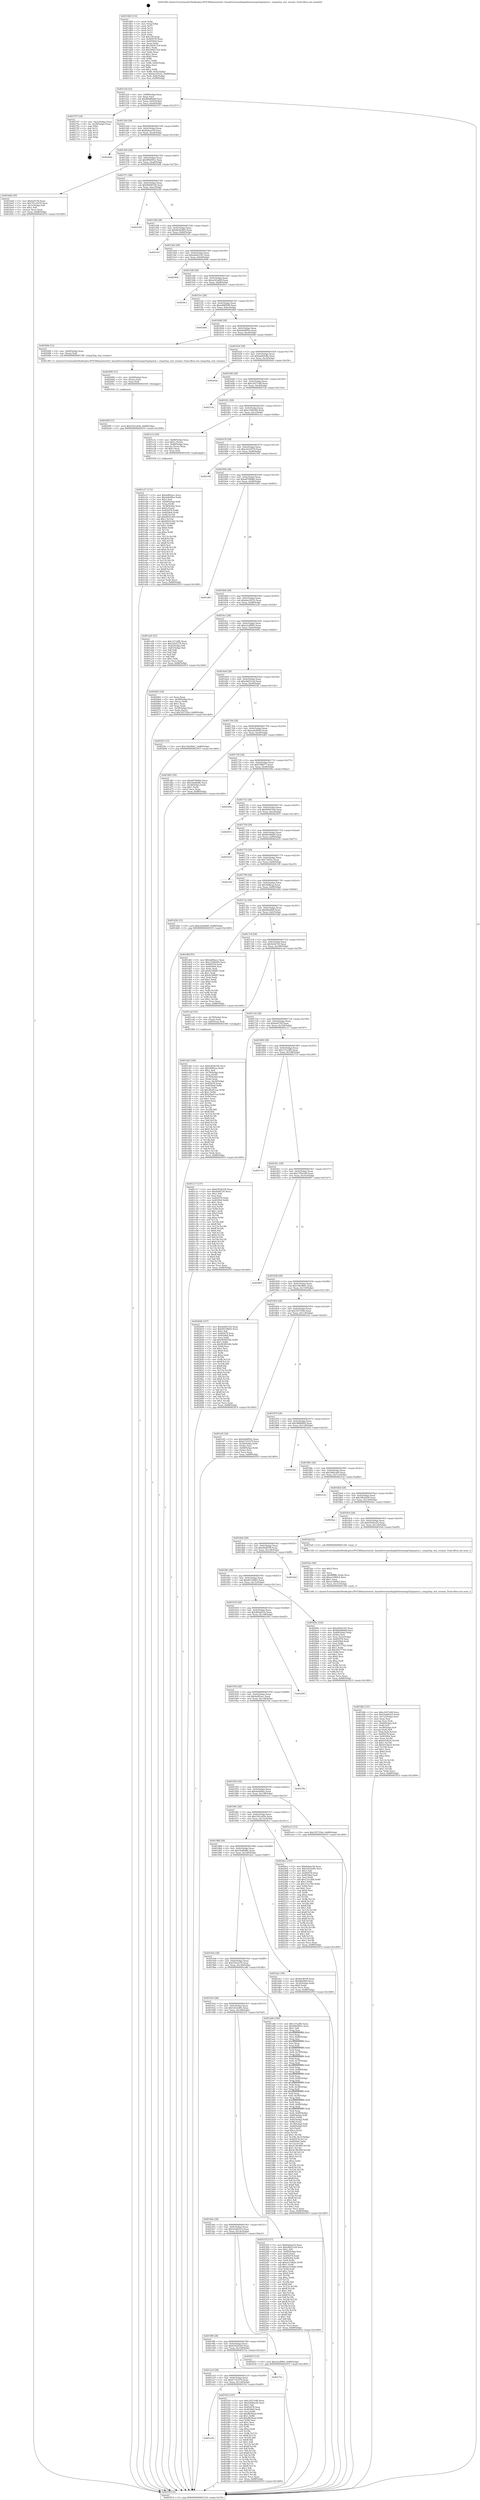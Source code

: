 digraph "0x4014b0" {
  label = "0x4014b0 (/mnt/c/Users/mathe/Desktop/tcc/POCII/binaries/extr_linuxdriversmediaplatformomap3ispispstat.c_omap3isp_stat_resume_Final-ollvm.out::main(0))"
  labelloc = "t"
  node[shape=record]

  Entry [label="",width=0.3,height=0.3,shape=circle,fillcolor=black,style=filled]
  "0x401524" [label="{
     0x401524 [32]\l
     | [instrs]\l
     &nbsp;&nbsp;0x401524 \<+6\>: mov -0x88(%rbp),%eax\l
     &nbsp;&nbsp;0x40152a \<+2\>: mov %eax,%ecx\l
     &nbsp;&nbsp;0x40152c \<+6\>: sub $0x864d8ddd,%ecx\l
     &nbsp;&nbsp;0x401532 \<+6\>: mov %eax,-0x9c(%rbp)\l
     &nbsp;&nbsp;0x401538 \<+6\>: mov %ecx,-0xa0(%rbp)\l
     &nbsp;&nbsp;0x40153e \<+6\>: je 0000000000402707 \<main+0x1257\>\l
  }"]
  "0x402707" [label="{
     0x402707 [18]\l
     | [instrs]\l
     &nbsp;&nbsp;0x402707 \<+3\>: mov -0x2c(%rbp),%eax\l
     &nbsp;&nbsp;0x40270a \<+4\>: lea -0x28(%rbp),%rsp\l
     &nbsp;&nbsp;0x40270e \<+1\>: pop %rbx\l
     &nbsp;&nbsp;0x40270f \<+2\>: pop %r12\l
     &nbsp;&nbsp;0x402711 \<+2\>: pop %r13\l
     &nbsp;&nbsp;0x402713 \<+2\>: pop %r14\l
     &nbsp;&nbsp;0x402715 \<+2\>: pop %r15\l
     &nbsp;&nbsp;0x402717 \<+1\>: pop %rbp\l
     &nbsp;&nbsp;0x402718 \<+1\>: ret\l
  }"]
  "0x401544" [label="{
     0x401544 [28]\l
     | [instrs]\l
     &nbsp;&nbsp;0x401544 \<+5\>: jmp 0000000000401549 \<main+0x99\>\l
     &nbsp;&nbsp;0x401549 \<+6\>: mov -0x9c(%rbp),%eax\l
     &nbsp;&nbsp;0x40154f \<+5\>: sub $0x8afaae54,%eax\l
     &nbsp;&nbsp;0x401554 \<+6\>: mov %eax,-0xa4(%rbp)\l
     &nbsp;&nbsp;0x40155a \<+6\>: je 00000000004028eb \<main+0x143b\>\l
  }"]
  Exit [label="",width=0.3,height=0.3,shape=circle,fillcolor=black,style=filled,peripheries=2]
  "0x4028eb" [label="{
     0x4028eb\l
  }", style=dashed]
  "0x401560" [label="{
     0x401560 [28]\l
     | [instrs]\l
     &nbsp;&nbsp;0x401560 \<+5\>: jmp 0000000000401565 \<main+0xb5\>\l
     &nbsp;&nbsp;0x401565 \<+6\>: mov -0x9c(%rbp),%eax\l
     &nbsp;&nbsp;0x40156b \<+5\>: sub $0x9892f01e,%eax\l
     &nbsp;&nbsp;0x401570 \<+6\>: mov %eax,-0xa8(%rbp)\l
     &nbsp;&nbsp;0x401576 \<+6\>: je 0000000000401bdb \<main+0x72b\>\l
  }"]
  "0x40209f" [label="{
     0x40209f [15]\l
     | [instrs]\l
     &nbsp;&nbsp;0x40209f \<+10\>: movl $0x5361a45b,-0x88(%rbp)\l
     &nbsp;&nbsp;0x4020a9 \<+5\>: jmp 0000000000402919 \<main+0x1469\>\l
  }"]
  "0x401bdb" [label="{
     0x401bdb [30]\l
     | [instrs]\l
     &nbsp;&nbsp;0x401bdb \<+5\>: mov $0xbef57fd,%eax\l
     &nbsp;&nbsp;0x401be0 \<+5\>: mov $0x791a1b79,%ecx\l
     &nbsp;&nbsp;0x401be5 \<+3\>: mov -0x31(%rbp),%dl\l
     &nbsp;&nbsp;0x401be8 \<+3\>: test $0x1,%dl\l
     &nbsp;&nbsp;0x401beb \<+3\>: cmovne %ecx,%eax\l
     &nbsp;&nbsp;0x401bee \<+6\>: mov %eax,-0x88(%rbp)\l
     &nbsp;&nbsp;0x401bf4 \<+5\>: jmp 0000000000402919 \<main+0x1469\>\l
  }"]
  "0x40157c" [label="{
     0x40157c [28]\l
     | [instrs]\l
     &nbsp;&nbsp;0x40157c \<+5\>: jmp 0000000000401581 \<main+0xd1\>\l
     &nbsp;&nbsp;0x401581 \<+6\>: mov -0x9c(%rbp),%eax\l
     &nbsp;&nbsp;0x401587 \<+5\>: sub $0x9b0d0140,%eax\l
     &nbsp;&nbsp;0x40158c \<+6\>: mov %eax,-0xac(%rbp)\l
     &nbsp;&nbsp;0x401592 \<+6\>: je 0000000000402249 \<main+0xd99\>\l
  }"]
  "0x402090" [label="{
     0x402090 [15]\l
     | [instrs]\l
     &nbsp;&nbsp;0x402090 \<+4\>: mov -0x60(%rbp),%rax\l
     &nbsp;&nbsp;0x402094 \<+3\>: mov (%rax),%rax\l
     &nbsp;&nbsp;0x402097 \<+3\>: mov %rax,%rdi\l
     &nbsp;&nbsp;0x40209a \<+5\>: call 0000000000401030 \<free@plt\>\l
     | [calls]\l
     &nbsp;&nbsp;0x401030 \{1\} (unknown)\l
  }"]
  "0x402249" [label="{
     0x402249\l
  }", style=dashed]
  "0x401598" [label="{
     0x401598 [28]\l
     | [instrs]\l
     &nbsp;&nbsp;0x401598 \<+5\>: jmp 000000000040159d \<main+0xed\>\l
     &nbsp;&nbsp;0x40159d \<+6\>: mov -0x9c(%rbp),%eax\l
     &nbsp;&nbsp;0x4015a3 \<+5\>: sub $0x9dc8a893,%eax\l
     &nbsp;&nbsp;0x4015a8 \<+6\>: mov %eax,-0xb0(%rbp)\l
     &nbsp;&nbsp;0x4015ae \<+6\>: je 0000000000402165 \<main+0xcb5\>\l
  }"]
  "0x401fd6" [label="{
     0x401fd6 [125]\l
     | [instrs]\l
     &nbsp;&nbsp;0x401fd6 \<+5\>: mov $0xc2027e98,%ecx\l
     &nbsp;&nbsp;0x401fdb \<+5\>: mov $0x5ebd6323,%edx\l
     &nbsp;&nbsp;0x401fe0 \<+6\>: mov -0x15c(%rbp),%esi\l
     &nbsp;&nbsp;0x401fe6 \<+3\>: imul %eax,%esi\l
     &nbsp;&nbsp;0x401fe9 \<+3\>: movslq %esi,%rdi\l
     &nbsp;&nbsp;0x401fec \<+4\>: mov -0x60(%rbp),%r8\l
     &nbsp;&nbsp;0x401ff0 \<+3\>: mov (%r8),%r8\l
     &nbsp;&nbsp;0x401ff3 \<+4\>: mov -0x58(%rbp),%r9\l
     &nbsp;&nbsp;0x401ff7 \<+3\>: movslq (%r9),%r9\l
     &nbsp;&nbsp;0x401ffa \<+4\>: mov %rdi,(%r8,%r9,8)\l
     &nbsp;&nbsp;0x401ffe \<+7\>: mov 0x405078,%eax\l
     &nbsp;&nbsp;0x402005 \<+7\>: mov 0x405064,%esi\l
     &nbsp;&nbsp;0x40200c \<+3\>: mov %eax,%r10d\l
     &nbsp;&nbsp;0x40200f \<+7\>: add $0xfcf1db34,%r10d\l
     &nbsp;&nbsp;0x402016 \<+4\>: sub $0x1,%r10d\l
     &nbsp;&nbsp;0x40201a \<+7\>: sub $0xfcf1db34,%r10d\l
     &nbsp;&nbsp;0x402021 \<+4\>: imul %r10d,%eax\l
     &nbsp;&nbsp;0x402025 \<+3\>: and $0x1,%eax\l
     &nbsp;&nbsp;0x402028 \<+3\>: cmp $0x0,%eax\l
     &nbsp;&nbsp;0x40202b \<+4\>: sete %r11b\l
     &nbsp;&nbsp;0x40202f \<+3\>: cmp $0xa,%esi\l
     &nbsp;&nbsp;0x402032 \<+3\>: setl %bl\l
     &nbsp;&nbsp;0x402035 \<+3\>: mov %r11b,%r14b\l
     &nbsp;&nbsp;0x402038 \<+3\>: and %bl,%r14b\l
     &nbsp;&nbsp;0x40203b \<+3\>: xor %bl,%r11b\l
     &nbsp;&nbsp;0x40203e \<+3\>: or %r11b,%r14b\l
     &nbsp;&nbsp;0x402041 \<+4\>: test $0x1,%r14b\l
     &nbsp;&nbsp;0x402045 \<+3\>: cmovne %edx,%ecx\l
     &nbsp;&nbsp;0x402048 \<+6\>: mov %ecx,-0x88(%rbp)\l
     &nbsp;&nbsp;0x40204e \<+5\>: jmp 0000000000402919 \<main+0x1469\>\l
  }"]
  "0x402165" [label="{
     0x402165\l
  }", style=dashed]
  "0x4015b4" [label="{
     0x4015b4 [28]\l
     | [instrs]\l
     &nbsp;&nbsp;0x4015b4 \<+5\>: jmp 00000000004015b9 \<main+0x109\>\l
     &nbsp;&nbsp;0x4015b9 \<+6\>: mov -0x9c(%rbp),%eax\l
     &nbsp;&nbsp;0x4015bf \<+5\>: sub $0xa0442102,%eax\l
     &nbsp;&nbsp;0x4015c4 \<+6\>: mov %eax,-0xb4(%rbp)\l
     &nbsp;&nbsp;0x4015ca \<+6\>: je 0000000000402904 \<main+0x1454\>\l
  }"]
  "0x401fae" [label="{
     0x401fae [40]\l
     | [instrs]\l
     &nbsp;&nbsp;0x401fae \<+5\>: mov $0x2,%ecx\l
     &nbsp;&nbsp;0x401fb3 \<+1\>: cltd\l
     &nbsp;&nbsp;0x401fb4 \<+2\>: idiv %ecx\l
     &nbsp;&nbsp;0x401fb6 \<+6\>: imul $0xfffffffe,%edx,%ecx\l
     &nbsp;&nbsp;0x401fbc \<+6\>: add $0xee1689c4,%ecx\l
     &nbsp;&nbsp;0x401fc2 \<+3\>: add $0x1,%ecx\l
     &nbsp;&nbsp;0x401fc5 \<+6\>: sub $0xee1689c4,%ecx\l
     &nbsp;&nbsp;0x401fcb \<+6\>: mov %ecx,-0x15c(%rbp)\l
     &nbsp;&nbsp;0x401fd1 \<+5\>: call 0000000000401160 \<next_i\>\l
     | [calls]\l
     &nbsp;&nbsp;0x401160 \{1\} (/mnt/c/Users/mathe/Desktop/tcc/POCII/binaries/extr_linuxdriversmediaplatformomap3ispispstat.c_omap3isp_stat_resume_Final-ollvm.out::next_i)\l
  }"]
  "0x402904" [label="{
     0x402904\l
  }", style=dashed]
  "0x4015d0" [label="{
     0x4015d0 [28]\l
     | [instrs]\l
     &nbsp;&nbsp;0x4015d0 \<+5\>: jmp 00000000004015d5 \<main+0x125\>\l
     &nbsp;&nbsp;0x4015d5 \<+6\>: mov -0x9c(%rbp),%eax\l
     &nbsp;&nbsp;0x4015db \<+5\>: sub $0xa245afd9,%eax\l
     &nbsp;&nbsp;0x4015e0 \<+6\>: mov %eax,-0xb8(%rbp)\l
     &nbsp;&nbsp;0x4015e6 \<+6\>: je 00000000004028c1 \<main+0x1411\>\l
  }"]
  "0x401a30" [label="{
     0x401a30\l
  }", style=dashed]
  "0x4028c1" [label="{
     0x4028c1\l
  }", style=dashed]
  "0x4015ec" [label="{
     0x4015ec [28]\l
     | [instrs]\l
     &nbsp;&nbsp;0x4015ec \<+5\>: jmp 00000000004015f1 \<main+0x141\>\l
     &nbsp;&nbsp;0x4015f1 \<+6\>: mov -0x9c(%rbp),%eax\l
     &nbsp;&nbsp;0x4015f7 \<+5\>: sub $0xad08f508,%eax\l
     &nbsp;&nbsp;0x4015fc \<+6\>: mov %eax,-0xbc(%rbp)\l
     &nbsp;&nbsp;0x401602 \<+6\>: je 00000000004024b8 \<main+0x1008\>\l
  }"]
  "0x401f16" [label="{
     0x401f16 [147]\l
     | [instrs]\l
     &nbsp;&nbsp;0x401f16 \<+5\>: mov $0xc2027e98,%eax\l
     &nbsp;&nbsp;0x401f1b \<+5\>: mov $0x420d5e20,%ecx\l
     &nbsp;&nbsp;0x401f20 \<+2\>: mov $0x1,%dl\l
     &nbsp;&nbsp;0x401f22 \<+7\>: mov 0x405078,%esi\l
     &nbsp;&nbsp;0x401f29 \<+7\>: mov 0x405064,%edi\l
     &nbsp;&nbsp;0x401f30 \<+3\>: mov %esi,%r8d\l
     &nbsp;&nbsp;0x401f33 \<+7\>: sub $0xdfb3faed,%r8d\l
     &nbsp;&nbsp;0x401f3a \<+4\>: sub $0x1,%r8d\l
     &nbsp;&nbsp;0x401f3e \<+7\>: add $0xdfb3faed,%r8d\l
     &nbsp;&nbsp;0x401f45 \<+4\>: imul %r8d,%esi\l
     &nbsp;&nbsp;0x401f49 \<+3\>: and $0x1,%esi\l
     &nbsp;&nbsp;0x401f4c \<+3\>: cmp $0x0,%esi\l
     &nbsp;&nbsp;0x401f4f \<+4\>: sete %r9b\l
     &nbsp;&nbsp;0x401f53 \<+3\>: cmp $0xa,%edi\l
     &nbsp;&nbsp;0x401f56 \<+4\>: setl %r10b\l
     &nbsp;&nbsp;0x401f5a \<+3\>: mov %r9b,%r11b\l
     &nbsp;&nbsp;0x401f5d \<+4\>: xor $0xff,%r11b\l
     &nbsp;&nbsp;0x401f61 \<+3\>: mov %r10b,%bl\l
     &nbsp;&nbsp;0x401f64 \<+3\>: xor $0xff,%bl\l
     &nbsp;&nbsp;0x401f67 \<+3\>: xor $0x1,%dl\l
     &nbsp;&nbsp;0x401f6a \<+3\>: mov %r11b,%r14b\l
     &nbsp;&nbsp;0x401f6d \<+4\>: and $0xff,%r14b\l
     &nbsp;&nbsp;0x401f71 \<+3\>: and %dl,%r9b\l
     &nbsp;&nbsp;0x401f74 \<+3\>: mov %bl,%r15b\l
     &nbsp;&nbsp;0x401f77 \<+4\>: and $0xff,%r15b\l
     &nbsp;&nbsp;0x401f7b \<+3\>: and %dl,%r10b\l
     &nbsp;&nbsp;0x401f7e \<+3\>: or %r9b,%r14b\l
     &nbsp;&nbsp;0x401f81 \<+3\>: or %r10b,%r15b\l
     &nbsp;&nbsp;0x401f84 \<+3\>: xor %r15b,%r14b\l
     &nbsp;&nbsp;0x401f87 \<+3\>: or %bl,%r11b\l
     &nbsp;&nbsp;0x401f8a \<+4\>: xor $0xff,%r11b\l
     &nbsp;&nbsp;0x401f8e \<+3\>: or $0x1,%dl\l
     &nbsp;&nbsp;0x401f91 \<+3\>: and %dl,%r11b\l
     &nbsp;&nbsp;0x401f94 \<+3\>: or %r11b,%r14b\l
     &nbsp;&nbsp;0x401f97 \<+4\>: test $0x1,%r14b\l
     &nbsp;&nbsp;0x401f9b \<+3\>: cmovne %ecx,%eax\l
     &nbsp;&nbsp;0x401f9e \<+6\>: mov %eax,-0x88(%rbp)\l
     &nbsp;&nbsp;0x401fa4 \<+5\>: jmp 0000000000402919 \<main+0x1469\>\l
  }"]
  "0x4024b8" [label="{
     0x4024b8\l
  }", style=dashed]
  "0x401608" [label="{
     0x401608 [28]\l
     | [instrs]\l
     &nbsp;&nbsp;0x401608 \<+5\>: jmp 000000000040160d \<main+0x15d\>\l
     &nbsp;&nbsp;0x40160d \<+6\>: mov -0x9c(%rbp),%eax\l
     &nbsp;&nbsp;0x401613 \<+5\>: sub $0xb4d4f95e,%eax\l
     &nbsp;&nbsp;0x401618 \<+6\>: mov %eax,-0xc0(%rbp)\l
     &nbsp;&nbsp;0x40161e \<+6\>: je 0000000000402084 \<main+0xbd4\>\l
  }"]
  "0x401a14" [label="{
     0x401a14 [28]\l
     | [instrs]\l
     &nbsp;&nbsp;0x401a14 \<+5\>: jmp 0000000000401a19 \<main+0x569\>\l
     &nbsp;&nbsp;0x401a19 \<+6\>: mov -0x9c(%rbp),%eax\l
     &nbsp;&nbsp;0x401a1f \<+5\>: sub $0x67141679,%eax\l
     &nbsp;&nbsp;0x401a24 \<+6\>: mov %eax,-0x154(%rbp)\l
     &nbsp;&nbsp;0x401a2a \<+6\>: je 0000000000401f16 \<main+0xa66\>\l
  }"]
  "0x402084" [label="{
     0x402084 [12]\l
     | [instrs]\l
     &nbsp;&nbsp;0x402084 \<+4\>: mov -0x60(%rbp),%rax\l
     &nbsp;&nbsp;0x402088 \<+3\>: mov (%rax),%rdi\l
     &nbsp;&nbsp;0x40208b \<+5\>: call 00000000004013f0 \<omap3isp_stat_resume\>\l
     | [calls]\l
     &nbsp;&nbsp;0x4013f0 \{1\} (/mnt/c/Users/mathe/Desktop/tcc/POCII/binaries/extr_linuxdriversmediaplatformomap3ispispstat.c_omap3isp_stat_resume_Final-ollvm.out::omap3isp_stat_resume)\l
  }"]
  "0x401624" [label="{
     0x401624 [28]\l
     | [instrs]\l
     &nbsp;&nbsp;0x401624 \<+5\>: jmp 0000000000401629 \<main+0x179\>\l
     &nbsp;&nbsp;0x401629 \<+6\>: mov -0x9c(%rbp),%eax\l
     &nbsp;&nbsp;0x40162f \<+5\>: sub $0xba6b9c8b,%eax\l
     &nbsp;&nbsp;0x401634 \<+6\>: mov %eax,-0xc4(%rbp)\l
     &nbsp;&nbsp;0x40163a \<+6\>: je 00000000004020eb \<main+0xc3b\>\l
  }"]
  "0x40275e" [label="{
     0x40275e\l
  }", style=dashed]
  "0x4020eb" [label="{
     0x4020eb\l
  }", style=dashed]
  "0x401640" [label="{
     0x401640 [28]\l
     | [instrs]\l
     &nbsp;&nbsp;0x401640 \<+5\>: jmp 0000000000401645 \<main+0x195\>\l
     &nbsp;&nbsp;0x401645 \<+6\>: mov -0x9c(%rbp),%eax\l
     &nbsp;&nbsp;0x40164b \<+5\>: sub $0xc2027e98,%eax\l
     &nbsp;&nbsp;0x401650 \<+6\>: mov %eax,-0xc8(%rbp)\l
     &nbsp;&nbsp;0x401656 \<+6\>: je 00000000004027cb \<main+0x131b\>\l
  }"]
  "0x4019f8" [label="{
     0x4019f8 [28]\l
     | [instrs]\l
     &nbsp;&nbsp;0x4019f8 \<+5\>: jmp 00000000004019fd \<main+0x54d\>\l
     &nbsp;&nbsp;0x4019fd \<+6\>: mov -0x9c(%rbp),%eax\l
     &nbsp;&nbsp;0x401a03 \<+5\>: sub $0x63626104,%eax\l
     &nbsp;&nbsp;0x401a08 \<+6\>: mov %eax,-0x150(%rbp)\l
     &nbsp;&nbsp;0x401a0e \<+6\>: je 000000000040275e \<main+0x12ae\>\l
  }"]
  "0x4027cb" [label="{
     0x4027cb\l
  }", style=dashed]
  "0x40165c" [label="{
     0x40165c [28]\l
     | [instrs]\l
     &nbsp;&nbsp;0x40165c \<+5\>: jmp 0000000000401661 \<main+0x1b1\>\l
     &nbsp;&nbsp;0x401661 \<+6\>: mov -0x9c(%rbp),%eax\l
     &nbsp;&nbsp;0x401667 \<+5\>: sub $0xc33962b9,%eax\l
     &nbsp;&nbsp;0x40166c \<+6\>: mov %eax,-0xcc(%rbp)\l
     &nbsp;&nbsp;0x401672 \<+6\>: je 0000000000401e1a \<main+0x96a\>\l
  }"]
  "0x402053" [label="{
     0x402053 [15]\l
     | [instrs]\l
     &nbsp;&nbsp;0x402053 \<+10\>: movl $0xe2cdf965,-0x88(%rbp)\l
     &nbsp;&nbsp;0x40205d \<+5\>: jmp 0000000000402919 \<main+0x1469\>\l
  }"]
  "0x401e1a" [label="{
     0x401e1a [29]\l
     | [instrs]\l
     &nbsp;&nbsp;0x401e1a \<+4\>: mov -0x68(%rbp),%rax\l
     &nbsp;&nbsp;0x401e1e \<+6\>: movl $0x1,(%rax)\l
     &nbsp;&nbsp;0x401e24 \<+4\>: mov -0x68(%rbp),%rax\l
     &nbsp;&nbsp;0x401e28 \<+3\>: movslq (%rax),%rax\l
     &nbsp;&nbsp;0x401e2b \<+4\>: shl $0x3,%rax\l
     &nbsp;&nbsp;0x401e2f \<+3\>: mov %rax,%rdi\l
     &nbsp;&nbsp;0x401e32 \<+5\>: call 0000000000401050 \<malloc@plt\>\l
     | [calls]\l
     &nbsp;&nbsp;0x401050 \{1\} (unknown)\l
  }"]
  "0x401678" [label="{
     0x401678 [28]\l
     | [instrs]\l
     &nbsp;&nbsp;0x401678 \<+5\>: jmp 000000000040167d \<main+0x1cd\>\l
     &nbsp;&nbsp;0x40167d \<+6\>: mov -0x9c(%rbp),%eax\l
     &nbsp;&nbsp;0x401683 \<+5\>: sub $0xc622d578,%eax\l
     &nbsp;&nbsp;0x401688 \<+6\>: mov %eax,-0xd0(%rbp)\l
     &nbsp;&nbsp;0x40168e \<+6\>: je 0000000000402392 \<main+0xee2\>\l
  }"]
  "0x4019dc" [label="{
     0x4019dc [28]\l
     | [instrs]\l
     &nbsp;&nbsp;0x4019dc \<+5\>: jmp 00000000004019e1 \<main+0x531\>\l
     &nbsp;&nbsp;0x4019e1 \<+6\>: mov -0x9c(%rbp),%eax\l
     &nbsp;&nbsp;0x4019e7 \<+5\>: sub $0x5ebd6323,%eax\l
     &nbsp;&nbsp;0x4019ec \<+6\>: mov %eax,-0x14c(%rbp)\l
     &nbsp;&nbsp;0x4019f2 \<+6\>: je 0000000000402053 \<main+0xba3\>\l
  }"]
  "0x402392" [label="{
     0x402392\l
  }", style=dashed]
  "0x401694" [label="{
     0x401694 [28]\l
     | [instrs]\l
     &nbsp;&nbsp;0x401694 \<+5\>: jmp 0000000000401699 \<main+0x1e9\>\l
     &nbsp;&nbsp;0x401699 \<+6\>: mov -0x9c(%rbp),%eax\l
     &nbsp;&nbsp;0x40169f \<+5\>: sub $0xdd708dbb,%eax\l
     &nbsp;&nbsp;0x4016a4 \<+6\>: mov %eax,-0xd4(%rbp)\l
     &nbsp;&nbsp;0x4016aa \<+6\>: je 0000000000401d83 \<main+0x8d3\>\l
  }"]
  "0x40255f" [label="{
     0x40255f [157]\l
     | [instrs]\l
     &nbsp;&nbsp;0x40255f \<+5\>: mov $0x8afaae54,%eax\l
     &nbsp;&nbsp;0x402564 \<+5\>: mov $0xe8d25c2d,%ecx\l
     &nbsp;&nbsp;0x402569 \<+2\>: mov $0x1,%dl\l
     &nbsp;&nbsp;0x40256b \<+4\>: mov -0x80(%rbp),%rsi\l
     &nbsp;&nbsp;0x40256f \<+6\>: movl $0x0,(%rsi)\l
     &nbsp;&nbsp;0x402575 \<+7\>: mov 0x405078,%edi\l
     &nbsp;&nbsp;0x40257c \<+8\>: mov 0x405064,%r8d\l
     &nbsp;&nbsp;0x402584 \<+3\>: mov %edi,%r9d\l
     &nbsp;&nbsp;0x402587 \<+7\>: sub $0xee514bde,%r9d\l
     &nbsp;&nbsp;0x40258e \<+4\>: sub $0x1,%r9d\l
     &nbsp;&nbsp;0x402592 \<+7\>: add $0xee514bde,%r9d\l
     &nbsp;&nbsp;0x402599 \<+4\>: imul %r9d,%edi\l
     &nbsp;&nbsp;0x40259d \<+3\>: and $0x1,%edi\l
     &nbsp;&nbsp;0x4025a0 \<+3\>: cmp $0x0,%edi\l
     &nbsp;&nbsp;0x4025a3 \<+4\>: sete %r10b\l
     &nbsp;&nbsp;0x4025a7 \<+4\>: cmp $0xa,%r8d\l
     &nbsp;&nbsp;0x4025ab \<+4\>: setl %r11b\l
     &nbsp;&nbsp;0x4025af \<+3\>: mov %r10b,%bl\l
     &nbsp;&nbsp;0x4025b2 \<+3\>: xor $0xff,%bl\l
     &nbsp;&nbsp;0x4025b5 \<+3\>: mov %r11b,%r14b\l
     &nbsp;&nbsp;0x4025b8 \<+4\>: xor $0xff,%r14b\l
     &nbsp;&nbsp;0x4025bc \<+3\>: xor $0x1,%dl\l
     &nbsp;&nbsp;0x4025bf \<+3\>: mov %bl,%r15b\l
     &nbsp;&nbsp;0x4025c2 \<+4\>: and $0xff,%r15b\l
     &nbsp;&nbsp;0x4025c6 \<+3\>: and %dl,%r10b\l
     &nbsp;&nbsp;0x4025c9 \<+3\>: mov %r14b,%r12b\l
     &nbsp;&nbsp;0x4025cc \<+4\>: and $0xff,%r12b\l
     &nbsp;&nbsp;0x4025d0 \<+3\>: and %dl,%r11b\l
     &nbsp;&nbsp;0x4025d3 \<+3\>: or %r10b,%r15b\l
     &nbsp;&nbsp;0x4025d6 \<+3\>: or %r11b,%r12b\l
     &nbsp;&nbsp;0x4025d9 \<+3\>: xor %r12b,%r15b\l
     &nbsp;&nbsp;0x4025dc \<+3\>: or %r14b,%bl\l
     &nbsp;&nbsp;0x4025df \<+3\>: xor $0xff,%bl\l
     &nbsp;&nbsp;0x4025e2 \<+3\>: or $0x1,%dl\l
     &nbsp;&nbsp;0x4025e5 \<+2\>: and %dl,%bl\l
     &nbsp;&nbsp;0x4025e7 \<+3\>: or %bl,%r15b\l
     &nbsp;&nbsp;0x4025ea \<+4\>: test $0x1,%r15b\l
     &nbsp;&nbsp;0x4025ee \<+3\>: cmovne %ecx,%eax\l
     &nbsp;&nbsp;0x4025f1 \<+6\>: mov %eax,-0x88(%rbp)\l
     &nbsp;&nbsp;0x4025f7 \<+5\>: jmp 0000000000402919 \<main+0x1469\>\l
  }"]
  "0x401d83" [label="{
     0x401d83\l
  }", style=dashed]
  "0x4016b0" [label="{
     0x4016b0 [28]\l
     | [instrs]\l
     &nbsp;&nbsp;0x4016b0 \<+5\>: jmp 00000000004016b5 \<main+0x205\>\l
     &nbsp;&nbsp;0x4016b5 \<+6\>: mov -0x9c(%rbp),%eax\l
     &nbsp;&nbsp;0x4016bb \<+5\>: sub $0xdee29532,%eax\l
     &nbsp;&nbsp;0x4016c0 \<+6\>: mov %eax,-0xd8(%rbp)\l
     &nbsp;&nbsp;0x4016c6 \<+6\>: je 0000000000401a56 \<main+0x5a6\>\l
  }"]
  "0x401e37" [label="{
     0x401e37 [172]\l
     | [instrs]\l
     &nbsp;&nbsp;0x401e37 \<+5\>: mov $0x4af82acc,%ecx\l
     &nbsp;&nbsp;0x401e3c \<+5\>: mov $0x4afa09ee,%edx\l
     &nbsp;&nbsp;0x401e41 \<+3\>: mov $0x1,%sil\l
     &nbsp;&nbsp;0x401e44 \<+4\>: mov -0x60(%rbp),%rdi\l
     &nbsp;&nbsp;0x401e48 \<+3\>: mov %rax,(%rdi)\l
     &nbsp;&nbsp;0x401e4b \<+4\>: mov -0x58(%rbp),%rax\l
     &nbsp;&nbsp;0x401e4f \<+6\>: movl $0x0,(%rax)\l
     &nbsp;&nbsp;0x401e55 \<+8\>: mov 0x405078,%r8d\l
     &nbsp;&nbsp;0x401e5d \<+8\>: mov 0x405064,%r9d\l
     &nbsp;&nbsp;0x401e65 \<+3\>: mov %r8d,%r10d\l
     &nbsp;&nbsp;0x401e68 \<+7\>: add $0x68201445,%r10d\l
     &nbsp;&nbsp;0x401e6f \<+4\>: sub $0x1,%r10d\l
     &nbsp;&nbsp;0x401e73 \<+7\>: sub $0x68201445,%r10d\l
     &nbsp;&nbsp;0x401e7a \<+4\>: imul %r10d,%r8d\l
     &nbsp;&nbsp;0x401e7e \<+4\>: and $0x1,%r8d\l
     &nbsp;&nbsp;0x401e82 \<+4\>: cmp $0x0,%r8d\l
     &nbsp;&nbsp;0x401e86 \<+4\>: sete %r11b\l
     &nbsp;&nbsp;0x401e8a \<+4\>: cmp $0xa,%r9d\l
     &nbsp;&nbsp;0x401e8e \<+3\>: setl %bl\l
     &nbsp;&nbsp;0x401e91 \<+3\>: mov %r11b,%r14b\l
     &nbsp;&nbsp;0x401e94 \<+4\>: xor $0xff,%r14b\l
     &nbsp;&nbsp;0x401e98 \<+3\>: mov %bl,%r15b\l
     &nbsp;&nbsp;0x401e9b \<+4\>: xor $0xff,%r15b\l
     &nbsp;&nbsp;0x401e9f \<+4\>: xor $0x0,%sil\l
     &nbsp;&nbsp;0x401ea3 \<+3\>: mov %r14b,%r12b\l
     &nbsp;&nbsp;0x401ea6 \<+4\>: and $0x0,%r12b\l
     &nbsp;&nbsp;0x401eaa \<+3\>: and %sil,%r11b\l
     &nbsp;&nbsp;0x401ead \<+3\>: mov %r15b,%r13b\l
     &nbsp;&nbsp;0x401eb0 \<+4\>: and $0x0,%r13b\l
     &nbsp;&nbsp;0x401eb4 \<+3\>: and %sil,%bl\l
     &nbsp;&nbsp;0x401eb7 \<+3\>: or %r11b,%r12b\l
     &nbsp;&nbsp;0x401eba \<+3\>: or %bl,%r13b\l
     &nbsp;&nbsp;0x401ebd \<+3\>: xor %r13b,%r12b\l
     &nbsp;&nbsp;0x401ec0 \<+3\>: or %r15b,%r14b\l
     &nbsp;&nbsp;0x401ec3 \<+4\>: xor $0xff,%r14b\l
     &nbsp;&nbsp;0x401ec7 \<+4\>: or $0x0,%sil\l
     &nbsp;&nbsp;0x401ecb \<+3\>: and %sil,%r14b\l
     &nbsp;&nbsp;0x401ece \<+3\>: or %r14b,%r12b\l
     &nbsp;&nbsp;0x401ed1 \<+4\>: test $0x1,%r12b\l
     &nbsp;&nbsp;0x401ed5 \<+3\>: cmovne %edx,%ecx\l
     &nbsp;&nbsp;0x401ed8 \<+6\>: mov %ecx,-0x88(%rbp)\l
     &nbsp;&nbsp;0x401ede \<+5\>: jmp 0000000000402919 \<main+0x1469\>\l
  }"]
  "0x401a56" [label="{
     0x401a56 [53]\l
     | [instrs]\l
     &nbsp;&nbsp;0x401a56 \<+5\>: mov $0x137a2ff2,%eax\l
     &nbsp;&nbsp;0x401a5b \<+5\>: mov $0x55fe2276,%ecx\l
     &nbsp;&nbsp;0x401a60 \<+6\>: mov -0x82(%rbp),%dl\l
     &nbsp;&nbsp;0x401a66 \<+7\>: mov -0x81(%rbp),%sil\l
     &nbsp;&nbsp;0x401a6d \<+3\>: mov %dl,%dil\l
     &nbsp;&nbsp;0x401a70 \<+3\>: and %sil,%dil\l
     &nbsp;&nbsp;0x401a73 \<+3\>: xor %sil,%dl\l
     &nbsp;&nbsp;0x401a76 \<+3\>: or %dl,%dil\l
     &nbsp;&nbsp;0x401a79 \<+4\>: test $0x1,%dil\l
     &nbsp;&nbsp;0x401a7d \<+3\>: cmovne %ecx,%eax\l
     &nbsp;&nbsp;0x401a80 \<+6\>: mov %eax,-0x88(%rbp)\l
     &nbsp;&nbsp;0x401a86 \<+5\>: jmp 0000000000402919 \<main+0x1469\>\l
  }"]
  "0x4016cc" [label="{
     0x4016cc [28]\l
     | [instrs]\l
     &nbsp;&nbsp;0x4016cc \<+5\>: jmp 00000000004016d1 \<main+0x221\>\l
     &nbsp;&nbsp;0x4016d1 \<+6\>: mov -0x9c(%rbp),%eax\l
     &nbsp;&nbsp;0x4016d7 \<+5\>: sub $0xe2cdf965,%eax\l
     &nbsp;&nbsp;0x4016dc \<+6\>: mov %eax,-0xdc(%rbp)\l
     &nbsp;&nbsp;0x4016e2 \<+6\>: je 0000000000402062 \<main+0xbb2\>\l
  }"]
  "0x402919" [label="{
     0x402919 [5]\l
     | [instrs]\l
     &nbsp;&nbsp;0x402919 \<+5\>: jmp 0000000000401524 \<main+0x74\>\l
  }"]
  "0x4014b0" [label="{
     0x4014b0 [116]\l
     | [instrs]\l
     &nbsp;&nbsp;0x4014b0 \<+1\>: push %rbp\l
     &nbsp;&nbsp;0x4014b1 \<+3\>: mov %rsp,%rbp\l
     &nbsp;&nbsp;0x4014b4 \<+2\>: push %r15\l
     &nbsp;&nbsp;0x4014b6 \<+2\>: push %r14\l
     &nbsp;&nbsp;0x4014b8 \<+2\>: push %r13\l
     &nbsp;&nbsp;0x4014ba \<+2\>: push %r12\l
     &nbsp;&nbsp;0x4014bc \<+1\>: push %rbx\l
     &nbsp;&nbsp;0x4014bd \<+7\>: sub $0x158,%rsp\l
     &nbsp;&nbsp;0x4014c4 \<+7\>: mov 0x405078,%eax\l
     &nbsp;&nbsp;0x4014cb \<+7\>: mov 0x405064,%ecx\l
     &nbsp;&nbsp;0x4014d2 \<+2\>: mov %eax,%edx\l
     &nbsp;&nbsp;0x4014d4 \<+6\>: add $0x56441354,%edx\l
     &nbsp;&nbsp;0x4014da \<+3\>: sub $0x1,%edx\l
     &nbsp;&nbsp;0x4014dd \<+6\>: sub $0x56441354,%edx\l
     &nbsp;&nbsp;0x4014e3 \<+3\>: imul %edx,%eax\l
     &nbsp;&nbsp;0x4014e6 \<+3\>: and $0x1,%eax\l
     &nbsp;&nbsp;0x4014e9 \<+3\>: cmp $0x0,%eax\l
     &nbsp;&nbsp;0x4014ec \<+4\>: sete %r8b\l
     &nbsp;&nbsp;0x4014f0 \<+4\>: and $0x1,%r8b\l
     &nbsp;&nbsp;0x4014f4 \<+7\>: mov %r8b,-0x82(%rbp)\l
     &nbsp;&nbsp;0x4014fb \<+3\>: cmp $0xa,%ecx\l
     &nbsp;&nbsp;0x4014fe \<+4\>: setl %r8b\l
     &nbsp;&nbsp;0x401502 \<+4\>: and $0x1,%r8b\l
     &nbsp;&nbsp;0x401506 \<+7\>: mov %r8b,-0x81(%rbp)\l
     &nbsp;&nbsp;0x40150d \<+10\>: movl $0xdee29532,-0x88(%rbp)\l
     &nbsp;&nbsp;0x401517 \<+6\>: mov %edi,-0x8c(%rbp)\l
     &nbsp;&nbsp;0x40151d \<+7\>: mov %rsi,-0x98(%rbp)\l
  }"]
  "0x401cb0" [label="{
     0x401cb0 [166]\l
     | [instrs]\l
     &nbsp;&nbsp;0x401cb0 \<+5\>: mov $0x63626104,%ecx\l
     &nbsp;&nbsp;0x401cb5 \<+5\>: mov $0x5fd82aa,%edx\l
     &nbsp;&nbsp;0x401cba \<+3\>: mov $0x1,%sil\l
     &nbsp;&nbsp;0x401cbd \<+4\>: mov -0x70(%rbp),%rdi\l
     &nbsp;&nbsp;0x401cc1 \<+2\>: mov %eax,(%rdi)\l
     &nbsp;&nbsp;0x401cc3 \<+4\>: mov -0x70(%rbp),%rdi\l
     &nbsp;&nbsp;0x401cc7 \<+2\>: mov (%rdi),%eax\l
     &nbsp;&nbsp;0x401cc9 \<+3\>: mov %eax,-0x30(%rbp)\l
     &nbsp;&nbsp;0x401ccc \<+7\>: mov 0x405078,%eax\l
     &nbsp;&nbsp;0x401cd3 \<+8\>: mov 0x405064,%r8d\l
     &nbsp;&nbsp;0x401cdb \<+3\>: mov %eax,%r9d\l
     &nbsp;&nbsp;0x401cde \<+7\>: sub $0x28ad51ae,%r9d\l
     &nbsp;&nbsp;0x401ce5 \<+4\>: sub $0x1,%r9d\l
     &nbsp;&nbsp;0x401ce9 \<+7\>: add $0x28ad51ae,%r9d\l
     &nbsp;&nbsp;0x401cf0 \<+4\>: imul %r9d,%eax\l
     &nbsp;&nbsp;0x401cf4 \<+3\>: and $0x1,%eax\l
     &nbsp;&nbsp;0x401cf7 \<+3\>: cmp $0x0,%eax\l
     &nbsp;&nbsp;0x401cfa \<+4\>: sete %r10b\l
     &nbsp;&nbsp;0x401cfe \<+4\>: cmp $0xa,%r8d\l
     &nbsp;&nbsp;0x401d02 \<+4\>: setl %r11b\l
     &nbsp;&nbsp;0x401d06 \<+3\>: mov %r10b,%bl\l
     &nbsp;&nbsp;0x401d09 \<+3\>: xor $0xff,%bl\l
     &nbsp;&nbsp;0x401d0c \<+3\>: mov %r11b,%r14b\l
     &nbsp;&nbsp;0x401d0f \<+4\>: xor $0xff,%r14b\l
     &nbsp;&nbsp;0x401d13 \<+4\>: xor $0x0,%sil\l
     &nbsp;&nbsp;0x401d17 \<+3\>: mov %bl,%r15b\l
     &nbsp;&nbsp;0x401d1a \<+4\>: and $0x0,%r15b\l
     &nbsp;&nbsp;0x401d1e \<+3\>: and %sil,%r10b\l
     &nbsp;&nbsp;0x401d21 \<+3\>: mov %r14b,%r12b\l
     &nbsp;&nbsp;0x401d24 \<+4\>: and $0x0,%r12b\l
     &nbsp;&nbsp;0x401d28 \<+3\>: and %sil,%r11b\l
     &nbsp;&nbsp;0x401d2b \<+3\>: or %r10b,%r15b\l
     &nbsp;&nbsp;0x401d2e \<+3\>: or %r11b,%r12b\l
     &nbsp;&nbsp;0x401d31 \<+3\>: xor %r12b,%r15b\l
     &nbsp;&nbsp;0x401d34 \<+3\>: or %r14b,%bl\l
     &nbsp;&nbsp;0x401d37 \<+3\>: xor $0xff,%bl\l
     &nbsp;&nbsp;0x401d3a \<+4\>: or $0x0,%sil\l
     &nbsp;&nbsp;0x401d3e \<+3\>: and %sil,%bl\l
     &nbsp;&nbsp;0x401d41 \<+3\>: or %bl,%r15b\l
     &nbsp;&nbsp;0x401d44 \<+4\>: test $0x1,%r15b\l
     &nbsp;&nbsp;0x401d48 \<+3\>: cmovne %edx,%ecx\l
     &nbsp;&nbsp;0x401d4b \<+6\>: mov %ecx,-0x88(%rbp)\l
     &nbsp;&nbsp;0x401d51 \<+5\>: jmp 0000000000402919 \<main+0x1469\>\l
  }"]
  "0x402062" [label="{
     0x402062 [34]\l
     | [instrs]\l
     &nbsp;&nbsp;0x402062 \<+2\>: xor %eax,%eax\l
     &nbsp;&nbsp;0x402064 \<+4\>: mov -0x58(%rbp),%rcx\l
     &nbsp;&nbsp;0x402068 \<+2\>: mov (%rcx),%edx\l
     &nbsp;&nbsp;0x40206a \<+3\>: sub $0x1,%eax\l
     &nbsp;&nbsp;0x40206d \<+2\>: sub %eax,%edx\l
     &nbsp;&nbsp;0x40206f \<+4\>: mov -0x58(%rbp),%rcx\l
     &nbsp;&nbsp;0x402073 \<+2\>: mov %edx,(%rcx)\l
     &nbsp;&nbsp;0x402075 \<+10\>: movl $0x35f7350e,-0x88(%rbp)\l
     &nbsp;&nbsp;0x40207f \<+5\>: jmp 0000000000402919 \<main+0x1469\>\l
  }"]
  "0x4016e8" [label="{
     0x4016e8 [28]\l
     | [instrs]\l
     &nbsp;&nbsp;0x4016e8 \<+5\>: jmp 00000000004016ed \<main+0x23d\>\l
     &nbsp;&nbsp;0x4016ed \<+6\>: mov -0x9c(%rbp),%eax\l
     &nbsp;&nbsp;0x4016f3 \<+5\>: sub $0xe8d25c2d,%eax\l
     &nbsp;&nbsp;0x4016f8 \<+6\>: mov %eax,-0xe0(%rbp)\l
     &nbsp;&nbsp;0x4016fe \<+6\>: je 00000000004025fc \<main+0x114c\>\l
  }"]
  "0x4019c0" [label="{
     0x4019c0 [28]\l
     | [instrs]\l
     &nbsp;&nbsp;0x4019c0 \<+5\>: jmp 00000000004019c5 \<main+0x515\>\l
     &nbsp;&nbsp;0x4019c5 \<+6\>: mov -0x9c(%rbp),%eax\l
     &nbsp;&nbsp;0x4019cb \<+5\>: sub $0x5e63ed9c,%eax\l
     &nbsp;&nbsp;0x4019d0 \<+6\>: mov %eax,-0x148(%rbp)\l
     &nbsp;&nbsp;0x4019d6 \<+6\>: je 000000000040255f \<main+0x10af\>\l
  }"]
  "0x4025fc" [label="{
     0x4025fc [15]\l
     | [instrs]\l
     &nbsp;&nbsp;0x4025fc \<+10\>: movl $0x19dc9b61,-0x88(%rbp)\l
     &nbsp;&nbsp;0x402606 \<+5\>: jmp 0000000000402919 \<main+0x1469\>\l
  }"]
  "0x401704" [label="{
     0x401704 [28]\l
     | [instrs]\l
     &nbsp;&nbsp;0x401704 \<+5\>: jmp 0000000000401709 \<main+0x259\>\l
     &nbsp;&nbsp;0x401709 \<+6\>: mov -0x9c(%rbp),%eax\l
     &nbsp;&nbsp;0x40170f \<+5\>: sub $0xee6a9646,%eax\l
     &nbsp;&nbsp;0x401714 \<+6\>: mov %eax,-0xe4(%rbp)\l
     &nbsp;&nbsp;0x40171a \<+6\>: je 0000000000401d65 \<main+0x8b5\>\l
  }"]
  "0x401a8b" [label="{
     0x401a8b [336]\l
     | [instrs]\l
     &nbsp;&nbsp;0x401a8b \<+5\>: mov $0x137a2ff2,%eax\l
     &nbsp;&nbsp;0x401a90 \<+5\>: mov $0x9892f01e,%ecx\l
     &nbsp;&nbsp;0x401a95 \<+2\>: mov $0x1,%dl\l
     &nbsp;&nbsp;0x401a97 \<+3\>: mov %rsp,%rsi\l
     &nbsp;&nbsp;0x401a9a \<+4\>: add $0xfffffffffffffff0,%rsi\l
     &nbsp;&nbsp;0x401a9e \<+3\>: mov %rsi,%rsp\l
     &nbsp;&nbsp;0x401aa1 \<+4\>: mov %rsi,-0x80(%rbp)\l
     &nbsp;&nbsp;0x401aa5 \<+3\>: mov %rsp,%rsi\l
     &nbsp;&nbsp;0x401aa8 \<+4\>: add $0xfffffffffffffff0,%rsi\l
     &nbsp;&nbsp;0x401aac \<+3\>: mov %rsi,%rsp\l
     &nbsp;&nbsp;0x401aaf \<+3\>: mov %rsp,%rdi\l
     &nbsp;&nbsp;0x401ab2 \<+4\>: add $0xfffffffffffffff0,%rdi\l
     &nbsp;&nbsp;0x401ab6 \<+3\>: mov %rdi,%rsp\l
     &nbsp;&nbsp;0x401ab9 \<+4\>: mov %rdi,-0x78(%rbp)\l
     &nbsp;&nbsp;0x401abd \<+3\>: mov %rsp,%rdi\l
     &nbsp;&nbsp;0x401ac0 \<+4\>: add $0xfffffffffffffff0,%rdi\l
     &nbsp;&nbsp;0x401ac4 \<+3\>: mov %rdi,%rsp\l
     &nbsp;&nbsp;0x401ac7 \<+4\>: mov %rdi,-0x70(%rbp)\l
     &nbsp;&nbsp;0x401acb \<+3\>: mov %rsp,%rdi\l
     &nbsp;&nbsp;0x401ace \<+4\>: add $0xfffffffffffffff0,%rdi\l
     &nbsp;&nbsp;0x401ad2 \<+3\>: mov %rdi,%rsp\l
     &nbsp;&nbsp;0x401ad5 \<+4\>: mov %rdi,-0x68(%rbp)\l
     &nbsp;&nbsp;0x401ad9 \<+3\>: mov %rsp,%rdi\l
     &nbsp;&nbsp;0x401adc \<+4\>: add $0xfffffffffffffff0,%rdi\l
     &nbsp;&nbsp;0x401ae0 \<+3\>: mov %rdi,%rsp\l
     &nbsp;&nbsp;0x401ae3 \<+4\>: mov %rdi,-0x60(%rbp)\l
     &nbsp;&nbsp;0x401ae7 \<+3\>: mov %rsp,%rdi\l
     &nbsp;&nbsp;0x401aea \<+4\>: add $0xfffffffffffffff0,%rdi\l
     &nbsp;&nbsp;0x401aee \<+3\>: mov %rdi,%rsp\l
     &nbsp;&nbsp;0x401af1 \<+4\>: mov %rdi,-0x58(%rbp)\l
     &nbsp;&nbsp;0x401af5 \<+3\>: mov %rsp,%rdi\l
     &nbsp;&nbsp;0x401af8 \<+4\>: add $0xfffffffffffffff0,%rdi\l
     &nbsp;&nbsp;0x401afc \<+3\>: mov %rdi,%rsp\l
     &nbsp;&nbsp;0x401aff \<+4\>: mov %rdi,-0x50(%rbp)\l
     &nbsp;&nbsp;0x401b03 \<+3\>: mov %rsp,%rdi\l
     &nbsp;&nbsp;0x401b06 \<+4\>: add $0xfffffffffffffff0,%rdi\l
     &nbsp;&nbsp;0x401b0a \<+3\>: mov %rdi,%rsp\l
     &nbsp;&nbsp;0x401b0d \<+4\>: mov %rdi,-0x48(%rbp)\l
     &nbsp;&nbsp;0x401b11 \<+3\>: mov %rsp,%rdi\l
     &nbsp;&nbsp;0x401b14 \<+4\>: add $0xfffffffffffffff0,%rdi\l
     &nbsp;&nbsp;0x401b18 \<+3\>: mov %rdi,%rsp\l
     &nbsp;&nbsp;0x401b1b \<+4\>: mov %rdi,-0x40(%rbp)\l
     &nbsp;&nbsp;0x401b1f \<+4\>: mov -0x80(%rbp),%rdi\l
     &nbsp;&nbsp;0x401b23 \<+6\>: movl $0x0,(%rdi)\l
     &nbsp;&nbsp;0x401b29 \<+7\>: mov -0x8c(%rbp),%r8d\l
     &nbsp;&nbsp;0x401b30 \<+3\>: mov %r8d,(%rsi)\l
     &nbsp;&nbsp;0x401b33 \<+4\>: mov -0x78(%rbp),%rdi\l
     &nbsp;&nbsp;0x401b37 \<+7\>: mov -0x98(%rbp),%r9\l
     &nbsp;&nbsp;0x401b3e \<+3\>: mov %r9,(%rdi)\l
     &nbsp;&nbsp;0x401b41 \<+3\>: cmpl $0x2,(%rsi)\l
     &nbsp;&nbsp;0x401b44 \<+4\>: setne %r10b\l
     &nbsp;&nbsp;0x401b48 \<+4\>: and $0x1,%r10b\l
     &nbsp;&nbsp;0x401b4c \<+4\>: mov %r10b,-0x31(%rbp)\l
     &nbsp;&nbsp;0x401b50 \<+8\>: mov 0x405078,%r11d\l
     &nbsp;&nbsp;0x401b58 \<+7\>: mov 0x405064,%ebx\l
     &nbsp;&nbsp;0x401b5f \<+3\>: mov %r11d,%r14d\l
     &nbsp;&nbsp;0x401b62 \<+7\>: sub $0xd138c909,%r14d\l
     &nbsp;&nbsp;0x401b69 \<+4\>: sub $0x1,%r14d\l
     &nbsp;&nbsp;0x401b6d \<+7\>: add $0xd138c909,%r14d\l
     &nbsp;&nbsp;0x401b74 \<+4\>: imul %r14d,%r11d\l
     &nbsp;&nbsp;0x401b78 \<+4\>: and $0x1,%r11d\l
     &nbsp;&nbsp;0x401b7c \<+4\>: cmp $0x0,%r11d\l
     &nbsp;&nbsp;0x401b80 \<+4\>: sete %r10b\l
     &nbsp;&nbsp;0x401b84 \<+3\>: cmp $0xa,%ebx\l
     &nbsp;&nbsp;0x401b87 \<+4\>: setl %r15b\l
     &nbsp;&nbsp;0x401b8b \<+3\>: mov %r10b,%r12b\l
     &nbsp;&nbsp;0x401b8e \<+4\>: xor $0xff,%r12b\l
     &nbsp;&nbsp;0x401b92 \<+3\>: mov %r15b,%r13b\l
     &nbsp;&nbsp;0x401b95 \<+4\>: xor $0xff,%r13b\l
     &nbsp;&nbsp;0x401b99 \<+3\>: xor $0x1,%dl\l
     &nbsp;&nbsp;0x401b9c \<+3\>: mov %r12b,%sil\l
     &nbsp;&nbsp;0x401b9f \<+4\>: and $0xff,%sil\l
     &nbsp;&nbsp;0x401ba3 \<+3\>: and %dl,%r10b\l
     &nbsp;&nbsp;0x401ba6 \<+3\>: mov %r13b,%dil\l
     &nbsp;&nbsp;0x401ba9 \<+4\>: and $0xff,%dil\l
     &nbsp;&nbsp;0x401bad \<+3\>: and %dl,%r15b\l
     &nbsp;&nbsp;0x401bb0 \<+3\>: or %r10b,%sil\l
     &nbsp;&nbsp;0x401bb3 \<+3\>: or %r15b,%dil\l
     &nbsp;&nbsp;0x401bb6 \<+3\>: xor %dil,%sil\l
     &nbsp;&nbsp;0x401bb9 \<+3\>: or %r13b,%r12b\l
     &nbsp;&nbsp;0x401bbc \<+4\>: xor $0xff,%r12b\l
     &nbsp;&nbsp;0x401bc0 \<+3\>: or $0x1,%dl\l
     &nbsp;&nbsp;0x401bc3 \<+3\>: and %dl,%r12b\l
     &nbsp;&nbsp;0x401bc6 \<+3\>: or %r12b,%sil\l
     &nbsp;&nbsp;0x401bc9 \<+4\>: test $0x1,%sil\l
     &nbsp;&nbsp;0x401bcd \<+3\>: cmovne %ecx,%eax\l
     &nbsp;&nbsp;0x401bd0 \<+6\>: mov %eax,-0x88(%rbp)\l
     &nbsp;&nbsp;0x401bd6 \<+5\>: jmp 0000000000402919 \<main+0x1469\>\l
  }"]
  "0x401d65" [label="{
     0x401d65 [30]\l
     | [instrs]\l
     &nbsp;&nbsp;0x401d65 \<+5\>: mov $0xdd708dbb,%eax\l
     &nbsp;&nbsp;0x401d6a \<+5\>: mov $0x54a8b48c,%ecx\l
     &nbsp;&nbsp;0x401d6f \<+3\>: mov -0x30(%rbp),%edx\l
     &nbsp;&nbsp;0x401d72 \<+3\>: cmp $0x1,%edx\l
     &nbsp;&nbsp;0x401d75 \<+3\>: cmovl %ecx,%eax\l
     &nbsp;&nbsp;0x401d78 \<+6\>: mov %eax,-0x88(%rbp)\l
     &nbsp;&nbsp;0x401d7e \<+5\>: jmp 0000000000402919 \<main+0x1469\>\l
  }"]
  "0x401720" [label="{
     0x401720 [28]\l
     | [instrs]\l
     &nbsp;&nbsp;0x401720 \<+5\>: jmp 0000000000401725 \<main+0x275\>\l
     &nbsp;&nbsp;0x401725 \<+6\>: mov -0x9c(%rbp),%eax\l
     &nbsp;&nbsp;0x40172b \<+5\>: sub $0xf1ffdd77,%eax\l
     &nbsp;&nbsp;0x401730 \<+6\>: mov %eax,-0xe8(%rbp)\l
     &nbsp;&nbsp;0x401736 \<+6\>: je 000000000040249a \<main+0xfea\>\l
  }"]
  "0x4019a4" [label="{
     0x4019a4 [28]\l
     | [instrs]\l
     &nbsp;&nbsp;0x4019a4 \<+5\>: jmp 00000000004019a9 \<main+0x4f9\>\l
     &nbsp;&nbsp;0x4019a9 \<+6\>: mov -0x9c(%rbp),%eax\l
     &nbsp;&nbsp;0x4019af \<+5\>: sub $0x55fe2276,%eax\l
     &nbsp;&nbsp;0x4019b4 \<+6\>: mov %eax,-0x144(%rbp)\l
     &nbsp;&nbsp;0x4019ba \<+6\>: je 0000000000401a8b \<main+0x5db\>\l
  }"]
  "0x40249a" [label="{
     0x40249a\l
  }", style=dashed]
  "0x40173c" [label="{
     0x40173c [28]\l
     | [instrs]\l
     &nbsp;&nbsp;0x40173c \<+5\>: jmp 0000000000401741 \<main+0x291\>\l
     &nbsp;&nbsp;0x401741 \<+6\>: mov -0x9c(%rbp),%eax\l
     &nbsp;&nbsp;0x401747 \<+5\>: sub $0xf4d910ab,%eax\l
     &nbsp;&nbsp;0x40174c \<+6\>: mov %eax,-0xec(%rbp)\l
     &nbsp;&nbsp;0x401752 \<+6\>: je 0000000000402831 \<main+0x1381\>\l
  }"]
  "0x401da1" [label="{
     0x401da1 [30]\l
     | [instrs]\l
     &nbsp;&nbsp;0x401da1 \<+5\>: mov $0x44cf87f6,%eax\l
     &nbsp;&nbsp;0x401da6 \<+5\>: mov $0x96e6f00,%ecx\l
     &nbsp;&nbsp;0x401dab \<+3\>: mov -0x30(%rbp),%edx\l
     &nbsp;&nbsp;0x401dae \<+3\>: cmp $0x0,%edx\l
     &nbsp;&nbsp;0x401db1 \<+3\>: cmove %ecx,%eax\l
     &nbsp;&nbsp;0x401db4 \<+6\>: mov %eax,-0x88(%rbp)\l
     &nbsp;&nbsp;0x401dba \<+5\>: jmp 0000000000402919 \<main+0x1469\>\l
  }"]
  "0x402831" [label="{
     0x402831\l
  }", style=dashed]
  "0x401758" [label="{
     0x401758 [28]\l
     | [instrs]\l
     &nbsp;&nbsp;0x401758 \<+5\>: jmp 000000000040175d \<main+0x2ad\>\l
     &nbsp;&nbsp;0x40175d \<+6\>: mov -0x9c(%rbp),%eax\l
     &nbsp;&nbsp;0x401763 \<+5\>: sub $0xf6e94660,%eax\l
     &nbsp;&nbsp;0x401768 \<+6\>: mov %eax,-0xf0(%rbp)\l
     &nbsp;&nbsp;0x40176e \<+6\>: je 0000000000402425 \<main+0xf75\>\l
  }"]
  "0x401988" [label="{
     0x401988 [28]\l
     | [instrs]\l
     &nbsp;&nbsp;0x401988 \<+5\>: jmp 000000000040198d \<main+0x4dd\>\l
     &nbsp;&nbsp;0x40198d \<+6\>: mov -0x9c(%rbp),%eax\l
     &nbsp;&nbsp;0x401993 \<+5\>: sub $0x54a8b48c,%eax\l
     &nbsp;&nbsp;0x401998 \<+6\>: mov %eax,-0x140(%rbp)\l
     &nbsp;&nbsp;0x40199e \<+6\>: je 0000000000401da1 \<main+0x8f1\>\l
  }"]
  "0x402425" [label="{
     0x402425\l
  }", style=dashed]
  "0x401774" [label="{
     0x401774 [28]\l
     | [instrs]\l
     &nbsp;&nbsp;0x401774 \<+5\>: jmp 0000000000401779 \<main+0x2c9\>\l
     &nbsp;&nbsp;0x401779 \<+6\>: mov -0x9c(%rbp),%eax\l
     &nbsp;&nbsp;0x40177f \<+5\>: sub $0x72602c,%eax\l
     &nbsp;&nbsp;0x401784 \<+6\>: mov %eax,-0xf4(%rbp)\l
     &nbsp;&nbsp;0x40178a \<+6\>: je 000000000040210f \<main+0xc5f\>\l
  }"]
  "0x4024cc" [label="{
     0x4024cc [147]\l
     | [instrs]\l
     &nbsp;&nbsp;0x4024cc \<+5\>: mov $0x8afaae54,%eax\l
     &nbsp;&nbsp;0x4024d1 \<+5\>: mov $0x5e63ed9c,%ecx\l
     &nbsp;&nbsp;0x4024d6 \<+2\>: mov $0x1,%dl\l
     &nbsp;&nbsp;0x4024d8 \<+7\>: mov 0x405078,%esi\l
     &nbsp;&nbsp;0x4024df \<+7\>: mov 0x405064,%edi\l
     &nbsp;&nbsp;0x4024e6 \<+3\>: mov %esi,%r8d\l
     &nbsp;&nbsp;0x4024e9 \<+7\>: add $0x151e304,%r8d\l
     &nbsp;&nbsp;0x4024f0 \<+4\>: sub $0x1,%r8d\l
     &nbsp;&nbsp;0x4024f4 \<+7\>: sub $0x151e304,%r8d\l
     &nbsp;&nbsp;0x4024fb \<+4\>: imul %r8d,%esi\l
     &nbsp;&nbsp;0x4024ff \<+3\>: and $0x1,%esi\l
     &nbsp;&nbsp;0x402502 \<+3\>: cmp $0x0,%esi\l
     &nbsp;&nbsp;0x402505 \<+4\>: sete %r9b\l
     &nbsp;&nbsp;0x402509 \<+3\>: cmp $0xa,%edi\l
     &nbsp;&nbsp;0x40250c \<+4\>: setl %r10b\l
     &nbsp;&nbsp;0x402510 \<+3\>: mov %r9b,%r11b\l
     &nbsp;&nbsp;0x402513 \<+4\>: xor $0xff,%r11b\l
     &nbsp;&nbsp;0x402517 \<+3\>: mov %r10b,%bl\l
     &nbsp;&nbsp;0x40251a \<+3\>: xor $0xff,%bl\l
     &nbsp;&nbsp;0x40251d \<+3\>: xor $0x1,%dl\l
     &nbsp;&nbsp;0x402520 \<+3\>: mov %r11b,%r14b\l
     &nbsp;&nbsp;0x402523 \<+4\>: and $0xff,%r14b\l
     &nbsp;&nbsp;0x402527 \<+3\>: and %dl,%r9b\l
     &nbsp;&nbsp;0x40252a \<+3\>: mov %bl,%r15b\l
     &nbsp;&nbsp;0x40252d \<+4\>: and $0xff,%r15b\l
     &nbsp;&nbsp;0x402531 \<+3\>: and %dl,%r10b\l
     &nbsp;&nbsp;0x402534 \<+3\>: or %r9b,%r14b\l
     &nbsp;&nbsp;0x402537 \<+3\>: or %r10b,%r15b\l
     &nbsp;&nbsp;0x40253a \<+3\>: xor %r15b,%r14b\l
     &nbsp;&nbsp;0x40253d \<+3\>: or %bl,%r11b\l
     &nbsp;&nbsp;0x402540 \<+4\>: xor $0xff,%r11b\l
     &nbsp;&nbsp;0x402544 \<+3\>: or $0x1,%dl\l
     &nbsp;&nbsp;0x402547 \<+3\>: and %dl,%r11b\l
     &nbsp;&nbsp;0x40254a \<+3\>: or %r11b,%r14b\l
     &nbsp;&nbsp;0x40254d \<+4\>: test $0x1,%r14b\l
     &nbsp;&nbsp;0x402551 \<+3\>: cmovne %ecx,%eax\l
     &nbsp;&nbsp;0x402554 \<+6\>: mov %eax,-0x88(%rbp)\l
     &nbsp;&nbsp;0x40255a \<+5\>: jmp 0000000000402919 \<main+0x1469\>\l
  }"]
  "0x40210f" [label="{
     0x40210f\l
  }", style=dashed]
  "0x401790" [label="{
     0x401790 [28]\l
     | [instrs]\l
     &nbsp;&nbsp;0x401790 \<+5\>: jmp 0000000000401795 \<main+0x2e5\>\l
     &nbsp;&nbsp;0x401795 \<+6\>: mov -0x9c(%rbp),%eax\l
     &nbsp;&nbsp;0x40179b \<+5\>: sub $0x5fd82aa,%eax\l
     &nbsp;&nbsp;0x4017a0 \<+6\>: mov %eax,-0xf8(%rbp)\l
     &nbsp;&nbsp;0x4017a6 \<+6\>: je 0000000000401d56 \<main+0x8a6\>\l
  }"]
  "0x40196c" [label="{
     0x40196c [28]\l
     | [instrs]\l
     &nbsp;&nbsp;0x40196c \<+5\>: jmp 0000000000401971 \<main+0x4c1\>\l
     &nbsp;&nbsp;0x401971 \<+6\>: mov -0x9c(%rbp),%eax\l
     &nbsp;&nbsp;0x401977 \<+5\>: sub $0x5361a45b,%eax\l
     &nbsp;&nbsp;0x40197c \<+6\>: mov %eax,-0x13c(%rbp)\l
     &nbsp;&nbsp;0x401982 \<+6\>: je 00000000004024cc \<main+0x101c\>\l
  }"]
  "0x401d56" [label="{
     0x401d56 [15]\l
     | [instrs]\l
     &nbsp;&nbsp;0x401d56 \<+10\>: movl $0xee6a9646,-0x88(%rbp)\l
     &nbsp;&nbsp;0x401d60 \<+5\>: jmp 0000000000402919 \<main+0x1469\>\l
  }"]
  "0x4017ac" [label="{
     0x4017ac [28]\l
     | [instrs]\l
     &nbsp;&nbsp;0x4017ac \<+5\>: jmp 00000000004017b1 \<main+0x301\>\l
     &nbsp;&nbsp;0x4017b1 \<+6\>: mov -0x9c(%rbp),%eax\l
     &nbsp;&nbsp;0x4017b7 \<+5\>: sub $0x96e6f00,%eax\l
     &nbsp;&nbsp;0x4017bc \<+6\>: mov %eax,-0xfc(%rbp)\l
     &nbsp;&nbsp;0x4017c2 \<+6\>: je 0000000000401dbf \<main+0x90f\>\l
  }"]
  "0x401ee3" [label="{
     0x401ee3 [15]\l
     | [instrs]\l
     &nbsp;&nbsp;0x401ee3 \<+10\>: movl $0x35f7350e,-0x88(%rbp)\l
     &nbsp;&nbsp;0x401eed \<+5\>: jmp 0000000000402919 \<main+0x1469\>\l
  }"]
  "0x401dbf" [label="{
     0x401dbf [91]\l
     | [instrs]\l
     &nbsp;&nbsp;0x401dbf \<+5\>: mov $0x4af82acc,%eax\l
     &nbsp;&nbsp;0x401dc4 \<+5\>: mov $0xc33962b9,%ecx\l
     &nbsp;&nbsp;0x401dc9 \<+7\>: mov 0x405078,%edx\l
     &nbsp;&nbsp;0x401dd0 \<+7\>: mov 0x405064,%esi\l
     &nbsp;&nbsp;0x401dd7 \<+2\>: mov %edx,%edi\l
     &nbsp;&nbsp;0x401dd9 \<+6\>: add $0x9e3484f7,%edi\l
     &nbsp;&nbsp;0x401ddf \<+3\>: sub $0x1,%edi\l
     &nbsp;&nbsp;0x401de2 \<+6\>: sub $0x9e3484f7,%edi\l
     &nbsp;&nbsp;0x401de8 \<+3\>: imul %edi,%edx\l
     &nbsp;&nbsp;0x401deb \<+3\>: and $0x1,%edx\l
     &nbsp;&nbsp;0x401dee \<+3\>: cmp $0x0,%edx\l
     &nbsp;&nbsp;0x401df1 \<+4\>: sete %r8b\l
     &nbsp;&nbsp;0x401df5 \<+3\>: cmp $0xa,%esi\l
     &nbsp;&nbsp;0x401df8 \<+4\>: setl %r9b\l
     &nbsp;&nbsp;0x401dfc \<+3\>: mov %r8b,%r10b\l
     &nbsp;&nbsp;0x401dff \<+3\>: and %r9b,%r10b\l
     &nbsp;&nbsp;0x401e02 \<+3\>: xor %r9b,%r8b\l
     &nbsp;&nbsp;0x401e05 \<+3\>: or %r8b,%r10b\l
     &nbsp;&nbsp;0x401e08 \<+4\>: test $0x1,%r10b\l
     &nbsp;&nbsp;0x401e0c \<+3\>: cmovne %ecx,%eax\l
     &nbsp;&nbsp;0x401e0f \<+6\>: mov %eax,-0x88(%rbp)\l
     &nbsp;&nbsp;0x401e15 \<+5\>: jmp 0000000000402919 \<main+0x1469\>\l
  }"]
  "0x4017c8" [label="{
     0x4017c8 [28]\l
     | [instrs]\l
     &nbsp;&nbsp;0x4017c8 \<+5\>: jmp 00000000004017cd \<main+0x31d\>\l
     &nbsp;&nbsp;0x4017cd \<+6\>: mov -0x9c(%rbp),%eax\l
     &nbsp;&nbsp;0x4017d3 \<+5\>: sub $0x9e0d720,%eax\l
     &nbsp;&nbsp;0x4017d8 \<+6\>: mov %eax,-0x100(%rbp)\l
     &nbsp;&nbsp;0x4017de \<+6\>: je 0000000000401ca0 \<main+0x7f0\>\l
  }"]
  "0x401950" [label="{
     0x401950 [28]\l
     | [instrs]\l
     &nbsp;&nbsp;0x401950 \<+5\>: jmp 0000000000401955 \<main+0x4a5\>\l
     &nbsp;&nbsp;0x401955 \<+6\>: mov -0x9c(%rbp),%eax\l
     &nbsp;&nbsp;0x40195b \<+5\>: sub $0x4afa09ee,%eax\l
     &nbsp;&nbsp;0x401960 \<+6\>: mov %eax,-0x138(%rbp)\l
     &nbsp;&nbsp;0x401966 \<+6\>: je 0000000000401ee3 \<main+0xa33\>\l
  }"]
  "0x401ca0" [label="{
     0x401ca0 [16]\l
     | [instrs]\l
     &nbsp;&nbsp;0x401ca0 \<+4\>: mov -0x78(%rbp),%rax\l
     &nbsp;&nbsp;0x401ca4 \<+3\>: mov (%rax),%rax\l
     &nbsp;&nbsp;0x401ca7 \<+4\>: mov 0x8(%rax),%rdi\l
     &nbsp;&nbsp;0x401cab \<+5\>: call 0000000000401060 \<atoi@plt\>\l
     | [calls]\l
     &nbsp;&nbsp;0x401060 \{1\} (unknown)\l
  }"]
  "0x4017e4" [label="{
     0x4017e4 [28]\l
     | [instrs]\l
     &nbsp;&nbsp;0x4017e4 \<+5\>: jmp 00000000004017e9 \<main+0x339\>\l
     &nbsp;&nbsp;0x4017e9 \<+6\>: mov -0x9c(%rbp),%eax\l
     &nbsp;&nbsp;0x4017ef \<+5\>: sub $0xbef57fd,%eax\l
     &nbsp;&nbsp;0x4017f4 \<+6\>: mov %eax,-0x104(%rbp)\l
     &nbsp;&nbsp;0x4017fa \<+6\>: je 0000000000401c17 \<main+0x767\>\l
  }"]
  "0x40278e" [label="{
     0x40278e\l
  }", style=dashed]
  "0x401c17" [label="{
     0x401c17 [137]\l
     | [instrs]\l
     &nbsp;&nbsp;0x401c17 \<+5\>: mov $0x63626104,%eax\l
     &nbsp;&nbsp;0x401c1c \<+5\>: mov $0x9e0d720,%ecx\l
     &nbsp;&nbsp;0x401c21 \<+2\>: mov $0x1,%dl\l
     &nbsp;&nbsp;0x401c23 \<+2\>: xor %esi,%esi\l
     &nbsp;&nbsp;0x401c25 \<+7\>: mov 0x405078,%edi\l
     &nbsp;&nbsp;0x401c2c \<+8\>: mov 0x405064,%r8d\l
     &nbsp;&nbsp;0x401c34 \<+3\>: sub $0x1,%esi\l
     &nbsp;&nbsp;0x401c37 \<+3\>: mov %edi,%r9d\l
     &nbsp;&nbsp;0x401c3a \<+3\>: add %esi,%r9d\l
     &nbsp;&nbsp;0x401c3d \<+4\>: imul %r9d,%edi\l
     &nbsp;&nbsp;0x401c41 \<+3\>: and $0x1,%edi\l
     &nbsp;&nbsp;0x401c44 \<+3\>: cmp $0x0,%edi\l
     &nbsp;&nbsp;0x401c47 \<+4\>: sete %r10b\l
     &nbsp;&nbsp;0x401c4b \<+4\>: cmp $0xa,%r8d\l
     &nbsp;&nbsp;0x401c4f \<+4\>: setl %r11b\l
     &nbsp;&nbsp;0x401c53 \<+3\>: mov %r10b,%bl\l
     &nbsp;&nbsp;0x401c56 \<+3\>: xor $0xff,%bl\l
     &nbsp;&nbsp;0x401c59 \<+3\>: mov %r11b,%r14b\l
     &nbsp;&nbsp;0x401c5c \<+4\>: xor $0xff,%r14b\l
     &nbsp;&nbsp;0x401c60 \<+3\>: xor $0x0,%dl\l
     &nbsp;&nbsp;0x401c63 \<+3\>: mov %bl,%r15b\l
     &nbsp;&nbsp;0x401c66 \<+4\>: and $0x0,%r15b\l
     &nbsp;&nbsp;0x401c6a \<+3\>: and %dl,%r10b\l
     &nbsp;&nbsp;0x401c6d \<+3\>: mov %r14b,%r12b\l
     &nbsp;&nbsp;0x401c70 \<+4\>: and $0x0,%r12b\l
     &nbsp;&nbsp;0x401c74 \<+3\>: and %dl,%r11b\l
     &nbsp;&nbsp;0x401c77 \<+3\>: or %r10b,%r15b\l
     &nbsp;&nbsp;0x401c7a \<+3\>: or %r11b,%r12b\l
     &nbsp;&nbsp;0x401c7d \<+3\>: xor %r12b,%r15b\l
     &nbsp;&nbsp;0x401c80 \<+3\>: or %r14b,%bl\l
     &nbsp;&nbsp;0x401c83 \<+3\>: xor $0xff,%bl\l
     &nbsp;&nbsp;0x401c86 \<+3\>: or $0x0,%dl\l
     &nbsp;&nbsp;0x401c89 \<+2\>: and %dl,%bl\l
     &nbsp;&nbsp;0x401c8b \<+3\>: or %bl,%r15b\l
     &nbsp;&nbsp;0x401c8e \<+4\>: test $0x1,%r15b\l
     &nbsp;&nbsp;0x401c92 \<+3\>: cmovne %ecx,%eax\l
     &nbsp;&nbsp;0x401c95 \<+6\>: mov %eax,-0x88(%rbp)\l
     &nbsp;&nbsp;0x401c9b \<+5\>: jmp 0000000000402919 \<main+0x1469\>\l
  }"]
  "0x401800" [label="{
     0x401800 [28]\l
     | [instrs]\l
     &nbsp;&nbsp;0x401800 \<+5\>: jmp 0000000000401805 \<main+0x355\>\l
     &nbsp;&nbsp;0x401805 \<+6\>: mov -0x9c(%rbp),%eax\l
     &nbsp;&nbsp;0x40180b \<+5\>: sub $0x137a2ff2,%eax\l
     &nbsp;&nbsp;0x401810 \<+6\>: mov %eax,-0x108(%rbp)\l
     &nbsp;&nbsp;0x401816 \<+6\>: je 0000000000402719 \<main+0x1269\>\l
  }"]
  "0x401934" [label="{
     0x401934 [28]\l
     | [instrs]\l
     &nbsp;&nbsp;0x401934 \<+5\>: jmp 0000000000401939 \<main+0x489\>\l
     &nbsp;&nbsp;0x401939 \<+6\>: mov -0x9c(%rbp),%eax\l
     &nbsp;&nbsp;0x40193f \<+5\>: sub $0x4af82acc,%eax\l
     &nbsp;&nbsp;0x401944 \<+6\>: mov %eax,-0x134(%rbp)\l
     &nbsp;&nbsp;0x40194a \<+6\>: je 000000000040278e \<main+0x12de\>\l
  }"]
  "0x402719" [label="{
     0x402719\l
  }", style=dashed]
  "0x40181c" [label="{
     0x40181c [28]\l
     | [instrs]\l
     &nbsp;&nbsp;0x40181c \<+5\>: jmp 0000000000401821 \<main+0x371\>\l
     &nbsp;&nbsp;0x401821 \<+6\>: mov -0x9c(%rbp),%eax\l
     &nbsp;&nbsp;0x401827 \<+5\>: sub $0x17f4a5d9,%eax\l
     &nbsp;&nbsp;0x40182c \<+6\>: mov %eax,-0x10c(%rbp)\l
     &nbsp;&nbsp;0x401832 \<+6\>: je 0000000000402897 \<main+0x13e7\>\l
  }"]
  "0x402383" [label="{
     0x402383\l
  }", style=dashed]
  "0x402897" [label="{
     0x402897\l
  }", style=dashed]
  "0x401838" [label="{
     0x401838 [28]\l
     | [instrs]\l
     &nbsp;&nbsp;0x401838 \<+5\>: jmp 000000000040183d \<main+0x38d\>\l
     &nbsp;&nbsp;0x40183d \<+6\>: mov -0x9c(%rbp),%eax\l
     &nbsp;&nbsp;0x401843 \<+5\>: sub $0x19dc9b61,%eax\l
     &nbsp;&nbsp;0x401848 \<+6\>: mov %eax,-0x110(%rbp)\l
     &nbsp;&nbsp;0x40184e \<+6\>: je 000000000040260b \<main+0x115b\>\l
  }"]
  "0x401918" [label="{
     0x401918 [28]\l
     | [instrs]\l
     &nbsp;&nbsp;0x401918 \<+5\>: jmp 000000000040191d \<main+0x46d\>\l
     &nbsp;&nbsp;0x40191d \<+6\>: mov -0x9c(%rbp),%eax\l
     &nbsp;&nbsp;0x401923 \<+5\>: sub $0x466a831b,%eax\l
     &nbsp;&nbsp;0x401928 \<+6\>: mov %eax,-0x130(%rbp)\l
     &nbsp;&nbsp;0x40192e \<+6\>: je 0000000000402383 \<main+0xed3\>\l
  }"]
  "0x40260b" [label="{
     0x40260b [147]\l
     | [instrs]\l
     &nbsp;&nbsp;0x40260b \<+5\>: mov $0xa0442102,%eax\l
     &nbsp;&nbsp;0x402610 \<+5\>: mov $0x46159b62,%ecx\l
     &nbsp;&nbsp;0x402615 \<+2\>: mov $0x1,%dl\l
     &nbsp;&nbsp;0x402617 \<+7\>: mov 0x405078,%esi\l
     &nbsp;&nbsp;0x40261e \<+7\>: mov 0x405064,%edi\l
     &nbsp;&nbsp;0x402625 \<+3\>: mov %esi,%r8d\l
     &nbsp;&nbsp;0x402628 \<+7\>: add $0x90385346,%r8d\l
     &nbsp;&nbsp;0x40262f \<+4\>: sub $0x1,%r8d\l
     &nbsp;&nbsp;0x402633 \<+7\>: sub $0x90385346,%r8d\l
     &nbsp;&nbsp;0x40263a \<+4\>: imul %r8d,%esi\l
     &nbsp;&nbsp;0x40263e \<+3\>: and $0x1,%esi\l
     &nbsp;&nbsp;0x402641 \<+3\>: cmp $0x0,%esi\l
     &nbsp;&nbsp;0x402644 \<+4\>: sete %r9b\l
     &nbsp;&nbsp;0x402648 \<+3\>: cmp $0xa,%edi\l
     &nbsp;&nbsp;0x40264b \<+4\>: setl %r10b\l
     &nbsp;&nbsp;0x40264f \<+3\>: mov %r9b,%r11b\l
     &nbsp;&nbsp;0x402652 \<+4\>: xor $0xff,%r11b\l
     &nbsp;&nbsp;0x402656 \<+3\>: mov %r10b,%bl\l
     &nbsp;&nbsp;0x402659 \<+3\>: xor $0xff,%bl\l
     &nbsp;&nbsp;0x40265c \<+3\>: xor $0x0,%dl\l
     &nbsp;&nbsp;0x40265f \<+3\>: mov %r11b,%r14b\l
     &nbsp;&nbsp;0x402662 \<+4\>: and $0x0,%r14b\l
     &nbsp;&nbsp;0x402666 \<+3\>: and %dl,%r9b\l
     &nbsp;&nbsp;0x402669 \<+3\>: mov %bl,%r15b\l
     &nbsp;&nbsp;0x40266c \<+4\>: and $0x0,%r15b\l
     &nbsp;&nbsp;0x402670 \<+3\>: and %dl,%r10b\l
     &nbsp;&nbsp;0x402673 \<+3\>: or %r9b,%r14b\l
     &nbsp;&nbsp;0x402676 \<+3\>: or %r10b,%r15b\l
     &nbsp;&nbsp;0x402679 \<+3\>: xor %r15b,%r14b\l
     &nbsp;&nbsp;0x40267c \<+3\>: or %bl,%r11b\l
     &nbsp;&nbsp;0x40267f \<+4\>: xor $0xff,%r11b\l
     &nbsp;&nbsp;0x402683 \<+3\>: or $0x0,%dl\l
     &nbsp;&nbsp;0x402686 \<+3\>: and %dl,%r11b\l
     &nbsp;&nbsp;0x402689 \<+3\>: or %r11b,%r14b\l
     &nbsp;&nbsp;0x40268c \<+4\>: test $0x1,%r14b\l
     &nbsp;&nbsp;0x402690 \<+3\>: cmovne %ecx,%eax\l
     &nbsp;&nbsp;0x402693 \<+6\>: mov %eax,-0x88(%rbp)\l
     &nbsp;&nbsp;0x402699 \<+5\>: jmp 0000000000402919 \<main+0x1469\>\l
  }"]
  "0x401854" [label="{
     0x401854 [28]\l
     | [instrs]\l
     &nbsp;&nbsp;0x401854 \<+5\>: jmp 0000000000401859 \<main+0x3a9\>\l
     &nbsp;&nbsp;0x401859 \<+6\>: mov -0x9c(%rbp),%eax\l
     &nbsp;&nbsp;0x40185f \<+5\>: sub $0x35f7350e,%eax\l
     &nbsp;&nbsp;0x401864 \<+6\>: mov %eax,-0x114(%rbp)\l
     &nbsp;&nbsp;0x40186a \<+6\>: je 0000000000401ef2 \<main+0xa42\>\l
  }"]
  "0x40269e" [label="{
     0x40269e [105]\l
     | [instrs]\l
     &nbsp;&nbsp;0x40269e \<+5\>: mov $0xa0442102,%eax\l
     &nbsp;&nbsp;0x4026a3 \<+5\>: mov $0x864d8ddd,%ecx\l
     &nbsp;&nbsp;0x4026a8 \<+4\>: mov -0x80(%rbp),%rdx\l
     &nbsp;&nbsp;0x4026ac \<+2\>: mov (%rdx),%esi\l
     &nbsp;&nbsp;0x4026ae \<+3\>: mov %esi,-0x2c(%rbp)\l
     &nbsp;&nbsp;0x4026b1 \<+7\>: mov 0x405078,%esi\l
     &nbsp;&nbsp;0x4026b8 \<+7\>: mov 0x405064,%edi\l
     &nbsp;&nbsp;0x4026bf \<+3\>: mov %esi,%r8d\l
     &nbsp;&nbsp;0x4026c2 \<+7\>: sub $0x20577765,%r8d\l
     &nbsp;&nbsp;0x4026c9 \<+4\>: sub $0x1,%r8d\l
     &nbsp;&nbsp;0x4026cd \<+7\>: add $0x20577765,%r8d\l
     &nbsp;&nbsp;0x4026d4 \<+4\>: imul %r8d,%esi\l
     &nbsp;&nbsp;0x4026d8 \<+3\>: and $0x1,%esi\l
     &nbsp;&nbsp;0x4026db \<+3\>: cmp $0x0,%esi\l
     &nbsp;&nbsp;0x4026de \<+4\>: sete %r9b\l
     &nbsp;&nbsp;0x4026e2 \<+3\>: cmp $0xa,%edi\l
     &nbsp;&nbsp;0x4026e5 \<+4\>: setl %r10b\l
     &nbsp;&nbsp;0x4026e9 \<+3\>: mov %r9b,%r11b\l
     &nbsp;&nbsp;0x4026ec \<+3\>: and %r10b,%r11b\l
     &nbsp;&nbsp;0x4026ef \<+3\>: xor %r10b,%r9b\l
     &nbsp;&nbsp;0x4026f2 \<+3\>: or %r9b,%r11b\l
     &nbsp;&nbsp;0x4026f5 \<+4\>: test $0x1,%r11b\l
     &nbsp;&nbsp;0x4026f9 \<+3\>: cmovne %ecx,%eax\l
     &nbsp;&nbsp;0x4026fc \<+6\>: mov %eax,-0x88(%rbp)\l
     &nbsp;&nbsp;0x402702 \<+5\>: jmp 0000000000402919 \<main+0x1469\>\l
  }"]
  "0x401ef2" [label="{
     0x401ef2 [36]\l
     | [instrs]\l
     &nbsp;&nbsp;0x401ef2 \<+5\>: mov $0xb4d4f95e,%eax\l
     &nbsp;&nbsp;0x401ef7 \<+5\>: mov $0x67141679,%ecx\l
     &nbsp;&nbsp;0x401efc \<+4\>: mov -0x58(%rbp),%rdx\l
     &nbsp;&nbsp;0x401f00 \<+2\>: mov (%rdx),%esi\l
     &nbsp;&nbsp;0x401f02 \<+4\>: mov -0x68(%rbp),%rdx\l
     &nbsp;&nbsp;0x401f06 \<+2\>: cmp (%rdx),%esi\l
     &nbsp;&nbsp;0x401f08 \<+3\>: cmovl %ecx,%eax\l
     &nbsp;&nbsp;0x401f0b \<+6\>: mov %eax,-0x88(%rbp)\l
     &nbsp;&nbsp;0x401f11 \<+5\>: jmp 0000000000402919 \<main+0x1469\>\l
  }"]
  "0x401870" [label="{
     0x401870 [28]\l
     | [instrs]\l
     &nbsp;&nbsp;0x401870 \<+5\>: jmp 0000000000401875 \<main+0x3c5\>\l
     &nbsp;&nbsp;0x401875 \<+6\>: mov -0x9c(%rbp),%eax\l
     &nbsp;&nbsp;0x40187b \<+5\>: sub $0x388fb809,%eax\l
     &nbsp;&nbsp;0x401880 \<+6\>: mov %eax,-0x118(%rbp)\l
     &nbsp;&nbsp;0x401886 \<+6\>: je 00000000004022d2 \<main+0xe22\>\l
  }"]
  "0x4018fc" [label="{
     0x4018fc [28]\l
     | [instrs]\l
     &nbsp;&nbsp;0x4018fc \<+5\>: jmp 0000000000401901 \<main+0x451\>\l
     &nbsp;&nbsp;0x401901 \<+6\>: mov -0x9c(%rbp),%eax\l
     &nbsp;&nbsp;0x401907 \<+5\>: sub $0x46159b62,%eax\l
     &nbsp;&nbsp;0x40190c \<+6\>: mov %eax,-0x12c(%rbp)\l
     &nbsp;&nbsp;0x401912 \<+6\>: je 000000000040269e \<main+0x11ee\>\l
  }"]
  "0x4022d2" [label="{
     0x4022d2\l
  }", style=dashed]
  "0x40188c" [label="{
     0x40188c [28]\l
     | [instrs]\l
     &nbsp;&nbsp;0x40188c \<+5\>: jmp 0000000000401891 \<main+0x3e1\>\l
     &nbsp;&nbsp;0x401891 \<+6\>: mov -0x9c(%rbp),%eax\l
     &nbsp;&nbsp;0x401897 \<+5\>: sub $0x396fcab9,%eax\l
     &nbsp;&nbsp;0x40189c \<+6\>: mov %eax,-0x11c(%rbp)\l
     &nbsp;&nbsp;0x4018a2 \<+6\>: je 000000000040223a \<main+0xd8a\>\l
  }"]
  "0x4024a9" [label="{
     0x4024a9\l
  }", style=dashed]
  "0x40223a" [label="{
     0x40223a\l
  }", style=dashed]
  "0x4018a8" [label="{
     0x4018a8 [28]\l
     | [instrs]\l
     &nbsp;&nbsp;0x4018a8 \<+5\>: jmp 00000000004018ad \<main+0x3fd\>\l
     &nbsp;&nbsp;0x4018ad \<+6\>: mov -0x9c(%rbp),%eax\l
     &nbsp;&nbsp;0x4018b3 \<+5\>: sub $0x39fc6d39,%eax\l
     &nbsp;&nbsp;0x4018b8 \<+6\>: mov %eax,-0x120(%rbp)\l
     &nbsp;&nbsp;0x4018be \<+6\>: je 00000000004020ae \<main+0xbfe\>\l
  }"]
  "0x4018e0" [label="{
     0x4018e0 [28]\l
     | [instrs]\l
     &nbsp;&nbsp;0x4018e0 \<+5\>: jmp 00000000004018e5 \<main+0x435\>\l
     &nbsp;&nbsp;0x4018e5 \<+6\>: mov -0x9c(%rbp),%eax\l
     &nbsp;&nbsp;0x4018eb \<+5\>: sub $0x44cf87f6,%eax\l
     &nbsp;&nbsp;0x4018f0 \<+6\>: mov %eax,-0x128(%rbp)\l
     &nbsp;&nbsp;0x4018f6 \<+6\>: je 00000000004024a9 \<main+0xff9\>\l
  }"]
  "0x4020ae" [label="{
     0x4020ae\l
  }", style=dashed]
  "0x4018c4" [label="{
     0x4018c4 [28]\l
     | [instrs]\l
     &nbsp;&nbsp;0x4018c4 \<+5\>: jmp 00000000004018c9 \<main+0x419\>\l
     &nbsp;&nbsp;0x4018c9 \<+6\>: mov -0x9c(%rbp),%eax\l
     &nbsp;&nbsp;0x4018cf \<+5\>: sub $0x420d5e20,%eax\l
     &nbsp;&nbsp;0x4018d4 \<+6\>: mov %eax,-0x124(%rbp)\l
     &nbsp;&nbsp;0x4018da \<+6\>: je 0000000000401fa9 \<main+0xaf9\>\l
  }"]
  "0x401fa9" [label="{
     0x401fa9 [5]\l
     | [instrs]\l
     &nbsp;&nbsp;0x401fa9 \<+5\>: call 0000000000401160 \<next_i\>\l
     | [calls]\l
     &nbsp;&nbsp;0x401160 \{1\} (/mnt/c/Users/mathe/Desktop/tcc/POCII/binaries/extr_linuxdriversmediaplatformomap3ispispstat.c_omap3isp_stat_resume_Final-ollvm.out::next_i)\l
  }"]
  Entry -> "0x4014b0" [label=" 1"]
  "0x401524" -> "0x402707" [label=" 1"]
  "0x401524" -> "0x401544" [label=" 23"]
  "0x402707" -> Exit [label=" 1"]
  "0x401544" -> "0x4028eb" [label=" 0"]
  "0x401544" -> "0x401560" [label=" 23"]
  "0x40269e" -> "0x402919" [label=" 1"]
  "0x401560" -> "0x401bdb" [label=" 1"]
  "0x401560" -> "0x40157c" [label=" 22"]
  "0x40260b" -> "0x402919" [label=" 1"]
  "0x40157c" -> "0x402249" [label=" 0"]
  "0x40157c" -> "0x401598" [label=" 22"]
  "0x4025fc" -> "0x402919" [label=" 1"]
  "0x401598" -> "0x402165" [label=" 0"]
  "0x401598" -> "0x4015b4" [label=" 22"]
  "0x40255f" -> "0x402919" [label=" 1"]
  "0x4015b4" -> "0x402904" [label=" 0"]
  "0x4015b4" -> "0x4015d0" [label=" 22"]
  "0x4024cc" -> "0x402919" [label=" 1"]
  "0x4015d0" -> "0x4028c1" [label=" 0"]
  "0x4015d0" -> "0x4015ec" [label=" 22"]
  "0x40209f" -> "0x402919" [label=" 1"]
  "0x4015ec" -> "0x4024b8" [label=" 0"]
  "0x4015ec" -> "0x401608" [label=" 22"]
  "0x402090" -> "0x40209f" [label=" 1"]
  "0x401608" -> "0x402084" [label=" 1"]
  "0x401608" -> "0x401624" [label=" 21"]
  "0x402062" -> "0x402919" [label=" 1"]
  "0x401624" -> "0x4020eb" [label=" 0"]
  "0x401624" -> "0x401640" [label=" 21"]
  "0x402053" -> "0x402919" [label=" 1"]
  "0x401640" -> "0x4027cb" [label=" 0"]
  "0x401640" -> "0x40165c" [label=" 21"]
  "0x401fae" -> "0x401fd6" [label=" 1"]
  "0x40165c" -> "0x401e1a" [label=" 1"]
  "0x40165c" -> "0x401678" [label=" 20"]
  "0x401fa9" -> "0x401fae" [label=" 1"]
  "0x401678" -> "0x402392" [label=" 0"]
  "0x401678" -> "0x401694" [label=" 20"]
  "0x401a14" -> "0x401a30" [label=" 0"]
  "0x401694" -> "0x401d83" [label=" 0"]
  "0x401694" -> "0x4016b0" [label=" 20"]
  "0x401a14" -> "0x401f16" [label=" 1"]
  "0x4016b0" -> "0x401a56" [label=" 1"]
  "0x4016b0" -> "0x4016cc" [label=" 19"]
  "0x401a56" -> "0x402919" [label=" 1"]
  "0x4014b0" -> "0x401524" [label=" 1"]
  "0x402919" -> "0x401524" [label=" 23"]
  "0x4019f8" -> "0x401a14" [label=" 1"]
  "0x4016cc" -> "0x402062" [label=" 1"]
  "0x4016cc" -> "0x4016e8" [label=" 18"]
  "0x4019f8" -> "0x40275e" [label=" 0"]
  "0x4016e8" -> "0x4025fc" [label=" 1"]
  "0x4016e8" -> "0x401704" [label=" 17"]
  "0x4019dc" -> "0x4019f8" [label=" 1"]
  "0x401704" -> "0x401d65" [label=" 1"]
  "0x401704" -> "0x401720" [label=" 16"]
  "0x4019dc" -> "0x402053" [label=" 1"]
  "0x401720" -> "0x40249a" [label=" 0"]
  "0x401720" -> "0x40173c" [label=" 16"]
  "0x4019c0" -> "0x4019dc" [label=" 2"]
  "0x40173c" -> "0x402831" [label=" 0"]
  "0x40173c" -> "0x401758" [label=" 16"]
  "0x4019c0" -> "0x40255f" [label=" 1"]
  "0x401758" -> "0x402425" [label=" 0"]
  "0x401758" -> "0x401774" [label=" 16"]
  "0x401ef2" -> "0x402919" [label=" 2"]
  "0x401774" -> "0x40210f" [label=" 0"]
  "0x401774" -> "0x401790" [label=" 16"]
  "0x401ee3" -> "0x402919" [label=" 1"]
  "0x401790" -> "0x401d56" [label=" 1"]
  "0x401790" -> "0x4017ac" [label=" 15"]
  "0x401e1a" -> "0x401e37" [label=" 1"]
  "0x4017ac" -> "0x401dbf" [label=" 1"]
  "0x4017ac" -> "0x4017c8" [label=" 14"]
  "0x401dbf" -> "0x402919" [label=" 1"]
  "0x4017c8" -> "0x401ca0" [label=" 1"]
  "0x4017c8" -> "0x4017e4" [label=" 13"]
  "0x401d65" -> "0x402919" [label=" 1"]
  "0x4017e4" -> "0x401c17" [label=" 1"]
  "0x4017e4" -> "0x401800" [label=" 12"]
  "0x401d56" -> "0x402919" [label=" 1"]
  "0x401800" -> "0x402719" [label=" 0"]
  "0x401800" -> "0x40181c" [label=" 12"]
  "0x401ca0" -> "0x401cb0" [label=" 1"]
  "0x40181c" -> "0x402897" [label=" 0"]
  "0x40181c" -> "0x401838" [label=" 12"]
  "0x401c17" -> "0x402919" [label=" 1"]
  "0x401838" -> "0x40260b" [label=" 1"]
  "0x401838" -> "0x401854" [label=" 11"]
  "0x401a8b" -> "0x402919" [label=" 1"]
  "0x401854" -> "0x401ef2" [label=" 2"]
  "0x401854" -> "0x401870" [label=" 9"]
  "0x401fd6" -> "0x402919" [label=" 1"]
  "0x401870" -> "0x4022d2" [label=" 0"]
  "0x401870" -> "0x40188c" [label=" 9"]
  "0x4019a4" -> "0x401a8b" [label=" 1"]
  "0x40188c" -> "0x40223a" [label=" 0"]
  "0x40188c" -> "0x4018a8" [label=" 9"]
  "0x401f16" -> "0x402919" [label=" 1"]
  "0x4018a8" -> "0x4020ae" [label=" 0"]
  "0x4018a8" -> "0x4018c4" [label=" 9"]
  "0x401988" -> "0x401da1" [label=" 1"]
  "0x4018c4" -> "0x401fa9" [label=" 1"]
  "0x4018c4" -> "0x4018e0" [label=" 8"]
  "0x401988" -> "0x4019a4" [label=" 4"]
  "0x4018e0" -> "0x4024a9" [label=" 0"]
  "0x4018e0" -> "0x4018fc" [label=" 8"]
  "0x4019a4" -> "0x4019c0" [label=" 3"]
  "0x4018fc" -> "0x40269e" [label=" 1"]
  "0x4018fc" -> "0x401918" [label=" 7"]
  "0x401bdb" -> "0x402919" [label=" 1"]
  "0x401918" -> "0x402383" [label=" 0"]
  "0x401918" -> "0x401934" [label=" 7"]
  "0x401cb0" -> "0x402919" [label=" 1"]
  "0x401934" -> "0x40278e" [label=" 0"]
  "0x401934" -> "0x401950" [label=" 7"]
  "0x401da1" -> "0x402919" [label=" 1"]
  "0x401950" -> "0x401ee3" [label=" 1"]
  "0x401950" -> "0x40196c" [label=" 6"]
  "0x401e37" -> "0x402919" [label=" 1"]
  "0x40196c" -> "0x4024cc" [label=" 1"]
  "0x40196c" -> "0x401988" [label=" 5"]
  "0x402084" -> "0x402090" [label=" 1"]
}
